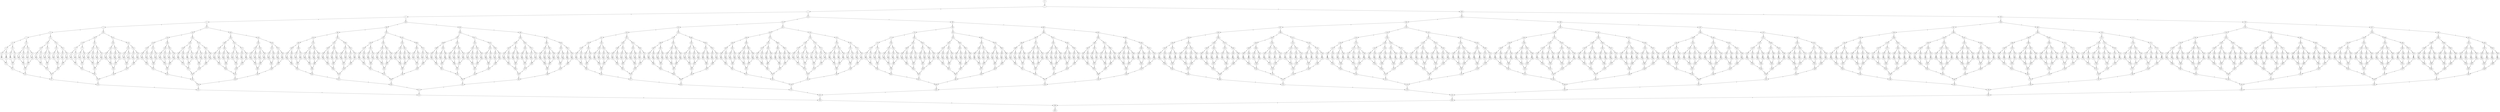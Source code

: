 digraph G {
0;1;2;3;4;5;6;7;8;9;10;11;12;13;14;15;16;17;18;19;20;21;22;23;24;25;26;27;28;29;30;31;32;33;34;35;36;37;38;39;40;41;42;43;44;45;46;47;48;49;50;51;52;53;54;55;56;57;58;59;60;61;62;63;64;65;66;67;68;69;70;71;72;73;74;75;76;77;78;79;80;81;82;83;84;85;86;87;88;89;90;91;92;93;94;95;96;97;98;99;100;101;102;103;104;105;106;107;108;109;110;111;112;113;114;115;116;117;118;119;120;121;122;123;124;125;126;127;128;129;130;131;132;133;134;135;136;137;138;139;140;141;142;143;144;145;146;147;148;149;150;151;152;153;154;155;156;157;158;159;160;161;162;163;164;165;166;167;168;169;170;171;172;173;174;175;176;177;178;179;180;181;182;183;184;185;186;187;188;189;190;191;192;193;194;195;196;197;198;199;200;201;202;203;204;205;206;207;208;209;210;211;212;213;214;215;216;217;218;219;220;221;222;223;224;225;226;227;228;229;230;231;232;233;234;235;236;237;238;239;240;241;242;243;244;245;246;247;248;249;250;251;252;253;254;255;256;257;258;259;260;261;262;263;264;265;266;267;268;269;270;271;272;273;274;275;276;277;278;279;280;281;282;283;284;285;286;287;288;289;290;291;292;293;294;295;296;297;298;299;300;301;302;303;304;305;306;307;308;309;310;311;312;313;314;315;316;317;318;319;320;321;322;323;324;325;326;327;328;329;330;331;332;333;334;335;336;337;338;339;340;341;342;343;344;345;346;347;348;349;350;351;352;353;354;355;356;357;358;359;360;361;362;363;364;365;366;367;368;369;370;371;372;373;374;375;376;377;378;379;380;381;382;383;384;385;386;387;388;389;390;391;392;393;394;395;396;397;398;399;400;401;402;403;404;405;406;407;408;409;410;411;412;413;414;415;416;417;418;419;420;421;422;423;424;425;426;427;428;429;430;431;432;433;434;435;436;437;438;439;440;441;442;443;444;445;446;447;448;449;450;451;452;453;454;455;456;457;458;459;460;461;462;463;464;465;466;467;468;469;470;471;472;473;474;475;476;477;478;479;480;481;482;483;484;485;486;487;488;489;490;491;492;493;494;495;496;497;498;499;500;501;502;503;504;505;506;507;508;509;510;511;512;513;514;515;516;517;518;519;520;521;522;523;524;525;526;527;528;529;530;531;532;533;534;535;536;537;538;539;540;541;542;543;544;545;546;547;548;549;550;551;552;553;554;555;556;557;558;559;560;561;562;563;564;565;566;567;568;569;570;571;572;573;574;575;576;577;578;579;580;581;582;583;584;585;586;587;588;589;590;591;592;593;594;595;596;597;598;599;600;601;602;603;604;605;606;607;608;609;610;611;612;613;614;615;616;617;618;619;620;621;622;623;624;625;626;627;628;629;630;631;632;633;634;635;636;637;638;639;640;641;642;643;644;645;646;647;648;649;650;651;652;653;654;655;656;657;658;659;660;661;662;663;664;665;666;667;668;669;670;671;672;673;674;675;676;677;678;679;680;681;682;683;684;685;686;687;688;689;690;691;692;693;694;695;696;697;698;699;700;701;702;703;704;705;706;707;708;709;710;711;712;713;714;715;716;717;718;719;720;721;722;723;724;725;726;727;728;729;730;731;732;733;734;735;736;737;738;739;740;741;742;743;744;745;746;747;748;749;750;751;752;753;754;755;756;757;758;759;760;761;762;763;764;765;766;767;768;769;770;771;772;773;774;775;776;777;778;779;780;781;782;783;784;785;786;787;788;789;790;791;792;793;794;795;796;797;798;799;800;801;802;803;804;805;806;807;808;809;810;811;812;813;814;815;816;817;818;819;820;821;822;823;824;825;826;827;828;829;830;831;832;833;834;835;836;837;838;839;840;841;842;843;844;845;846;847;848;849;850;851;852;853;854;855;856;857;858;859;860;861;862;863;864;865;866;867;868;869;870;871;872;873;874;875;876;877;878;879;880;881;882;883;884;885;886;887;888;889;890;891;892;893;894;895;896;897;898;899;900;901;902;903;904;905;906;907;908;909;910;911;912;913;914;915;916;917;918;919;920;921;922;923;924;925;926;927;928;929;930;931;932;933;934;935;936;937;938;939;940;941;942;943;944;945;946;947;948;949;950;951;952;953;954;955;956;957;958;959;960;961;962;963;964;965;966;967;968;969;970;971;972;973;974;975;976;977;978;979;980;981;982;983;984;985;986;987;988;989;990;991;992;993;994;995;996;997;998;999;1000;1001;1002;1003;1004;1005;1006;1007;1008;1009;1010;1011;1012;1013;1014;1015;1016;1017;1018;1019;1020;1021;1022;1023;1024;1025;1026;1027;1028;1029;1030;1031;1032;1033;1034;1035;1036;1037;1038;1039;1040;1041;1042;1043;1044;1045;1046;1047;1048;1049;1050;1051;1052;1053;1054;1055;1056;1057;1058;1059;1060;1061;1062;1063;1064;1065;1066;1067;1068;1069;1070;1071;1072;1073;1074;1075;1076;1077;1078;1079;1080;1081;1082;1083;1084;1085;1086;1087;1088;1089;1090;1091;1092;1093;1094;1095;1096;1097;1098;1099;1100;1101;1102;1103;1104;1105;1106;1107;1108;1109;1110;1111;1112;1113;1114;1115;1116;1117;1118;1119;1120;1121;1122;1123;1124;1125;1126;1127;1128;1129;1130;1131;1132;1133;1134;1135;1136;1137;1138;1139;1140;1141;1142;1143;1144;1145;1146;1147;1148;1149;1150;1151;1152;1153;1154;1155;1156;1157;1158;1159;1160;1161;1162;1163;1164;1165;1166;1167;1168;1169;1170;1171;1172;1173;1174;1175;1176;1177;1178;1179;1180;1181;1182;1183;1184;1185;1186;1187;1188;1189;1190;1191;1192;1193;1194;1195;1196;1197;1198;1199;1200;1201;1202;1203;1204;1205;1206;1207;1208;1209;1210;1211;1212;1213;1214;1215;1216;1217;1218;1219;1220;1221;1222;1223;1224;1225;1226;1227;1228;1229;1230;1231;1232;1233;1234;1235;1236;1237;1238;1239;1240;1241;1242;1243;1244;1245;1246;1247;1248;1249;1250;1251;1252;1253;1254;1255;1256;1257;1258;1259;1260;1261;1262;1263;1264;1265;1266;1267;1268;1269;1270;1271;1272;1273;1274;1275;1276;1277;1278;1279;1280;1281;1282;1283;1284;1285;1286;1287;1288;1289;1290;1291;1292;1293;1294;1295;1296;1297;1298;1299;1300;1301;1302;1303;1304;1305;1306;1307;1308;1309;1310;1311;1312;1313;1314;1315;1316;1317;1318;1319;1320;1321;1322;1323;1324;1325;1326;1327;1328;1329;1330;1331;1332;1333;1334;1335;1336;1337;1338;1339;1340;1341;1342;1343;1344;1345;1346;1347;1348;1349;1350;1351;1352;1353;1354;1355;1356;1357;1358;1359;1360;1361;1362;1363;1364;1365;1366;1367;1368;1369;1370;1371;1372;1373;1374;1375;1376;1377;1378;1379;1380;1381;1382;1383;1384;1385;1386;1387;1388;1389;1390;1391;1392;1393;1394;1395;1396;1397;1398;1399;1400;1401;1402;1403;1404;1405;1406;1407;1408;1409;1410;1411;1412;1413;1414;1415;1416;1417;1418;1419;1420;1421;1422;1423;1424;1425;1426;1427;1428;1429;1430;1431;1432;1433;1434;1435;1436;1437;1438;1439;1440;1441;1442;1443;1444;1445;1446;1447;1448;1449;1450;1451;1452;1453;1454;1455;1456;1457;1458;1459;1460;1461;1462;1463;1464;1465;1466;1467;1468;1469;1470;1471;1472;1473;1474;1475;1476;1477;1478;1479;1480;1481;1482;1483;1484;1485;1486;1487;1488;1489;1490;1491;1492;1493;1494;1495;1496;1497;1498;1499;1500;1501;1502;1503;1504;1505;1506;1507;1508;1509;1510;1511;1512;1513;1514;1515;1516;1517;1518;1519;1520;1521;1522;1523;1524;1525;1526;1527;1528;1529;1530;1531;1532;1533;1534;1535;1536;1537;1538;1539;1540;1541;1542;1543;1544;1545;1546;1547;1548;1549;1550;1551;1552;1553;1554;1555;1556;1557;1558;1559;1560;1561;1562;1563;1564;1565;1566;1567;1568;1569;1570;1571;1572;1573;1574;1575;1576;1577;1578;1579;1580;1581;1582;1583;1584;1585;1586;1587;1588;1589;1590;1591;1592;1593;1594;1595;1596;1597;1598;1599;1600;1601;1602;1603;1604;1605;1606;1607;1608;1609;1610;1611;1612;1613;1614;1615;1616;1617;1618;1619;1620;1621;1622;1623;1624;1625;1626;1627;1628;1629;1630;1631;1632;1633;1634;1635;1636;1637;1638;1639;1640;1641;1642;1643;1644;1645;1646;1647;1648;1649;1650;1651;1652;1653;1654;1655;1656;1657;1658;1659;1660;1661;1662;1663;1664;1665;1666;1667;1668;1669;1670;1671;1672;1673;1674;1675;1676;1677;1678;1679;1680;1681;1682;1683;1684;1685;1686;1687;1688;1689;1690;1691;1692;1693;1694;1695;1696;1697;1698;1699;1700;1701;1702;1703;1704;1705;1706;1707;1708;1709;1710;1711;1712;1713;1714;1715;1716;1717;1718;1719;1720;1721;1722;1723;1724;1725;1726;1727;1728;1729;1730;1731;1732;1733;1734;1735;1736;1737;1738;1739;1740;1741;1742;1743;1744;1745;1746;1747;1748;1749;1750;1751;1752;1753;1754;1755;1756;1757;1758;1759;1760;1761;1762;1763;1764;1765;1766;1767;1768;1769;1770;1771;1772;1773;1774;1775;1776;1777;1778;1779;1780;1781;1782;1783;1784;1785;1786;1787;1788;1789;1790;1791;1792;1793;1794;1795;1796;1797;1798;1799;1800;1801;1802;1803;1804;1805;1806;1807;1808;1809;1810;1811;1812;1813;1814;1815;1816;1817;1818;1819;1820;1821;1822;1823;1824;1825;1826;1827;1828;1829;1830;1831;1832;1833;1834;1835;1836;1837;1838;1839;1840;1841;1842;1843;1844;1845;1846;1847;1848;1849;1850;1851;1852;1853;1854;1855;1856;1857;1858;1859;1860;1861;1862;1863;1864;1865;1866;1867;1868;1869;1870;1871;1872;1873;1874;1875;1876;1877;1878;1879;1880;1881;1882;1883;1884;1885;1886;1887;1888;1889;1890;1891;1892;1893;1894;1895;1896;1897;1898;1899;1900;1901;1902;1903;1904;1905;1906;1907;1908;1909;1910;1911;1912;1913;1914;1915;1916;1917;1918;1919;1920;1921;1922;1923;1924;1925;1926;1927;1928;1929;1930;1931;1932;1933;1934;1935;1936;1937;1938;1939;1940;1941;1942;1943;1944;1945;1946;1947;1948;1949;1950;1951;1952;1953;1954;1955;1956;1957;1958;1959;1960;1961;1962;1963;1964;1965;1966;1967;1968;1969;1970;1971;1972;1973;1974;1975;1976;1977;1978;1979;1980;1981;1982;1983;1984;1985;1986;1987;1988;1989;1990;1991;1992;1993;1994;1995;1996;1997;1998;1999;2000;2001;2002;2003;2004;2005;2006;2007;2008;2009;2010;2011;2012;2013;2014;2015;2016;2017;2018;2019;2020;2021;2022;2023;2024;2025;2026;2027;2028;2029;2030;2031;2032;2033;2034;2035;2036;2037;2038;2039;2040;2041;2042;2043;2044;2045;2046;2047;
0 -> 1 [label="a"];
1 -> 2 [label="x"];
1 -> 1024 [label="y"];
1023 -> 2046 [label="x"];
2045 -> 2046 [label="y"];
2 -> 3 [label="x"];
2 -> 513 [label="y"];
512 -> 1023 [label="x"];
1022 -> 1023 [label="y"];
3 -> 4 [label="x"];
3 -> 258 [label="y"];
257 -> 512 [label="x"];
511 -> 512 [label="y"];
4 -> 5 [label="x"];
4 -> 131 [label="y"];
130 -> 257 [label="x"];
256 -> 257 [label="y"];
5 -> 6 [label="x"];
5 -> 68 [label="y"];
67 -> 130 [label="x"];
129 -> 130 [label="y"];
6 -> 7 [label="x"];
6 -> 37 [label="y"];
36 -> 67 [label="x"];
66 -> 67 [label="y"];
7 -> 8 [label="x"];
7 -> 22 [label="y"];
21 -> 36 [label="x"];
35 -> 36 [label="y"];
8 -> 9 [label="x"];
8 -> 15 [label="y"];
14 -> 21 [label="x"];
20 -> 21 [label="y"];
9 -> 10 [label="x"];
9 -> 12 [label="y"];
11 -> 14 [label="x"];
13 -> 14 [label="y"];
10 -> 11 [label="x"];
10 -> 11 [label="y"];
12 -> 13 [label="x"];
12 -> 13 [label="y"];
15 -> 16 [label="x"];
15 -> 18 [label="y"];
17 -> 20 [label="x"];
19 -> 20 [label="y"];
16 -> 17 [label="x"];
16 -> 17 [label="y"];
18 -> 19 [label="x"];
18 -> 19 [label="y"];
22 -> 23 [label="x"];
22 -> 29 [label="y"];
28 -> 35 [label="x"];
34 -> 35 [label="y"];
23 -> 24 [label="x"];
23 -> 26 [label="y"];
25 -> 28 [label="x"];
27 -> 28 [label="y"];
24 -> 25 [label="x"];
24 -> 25 [label="y"];
26 -> 27 [label="x"];
26 -> 27 [label="y"];
29 -> 30 [label="x"];
29 -> 32 [label="y"];
31 -> 34 [label="x"];
33 -> 34 [label="y"];
30 -> 31 [label="x"];
30 -> 31 [label="y"];
32 -> 33 [label="x"];
32 -> 33 [label="y"];
37 -> 38 [label="x"];
37 -> 52 [label="y"];
51 -> 66 [label="x"];
65 -> 66 [label="y"];
38 -> 39 [label="x"];
38 -> 45 [label="y"];
44 -> 51 [label="x"];
50 -> 51 [label="y"];
39 -> 40 [label="x"];
39 -> 42 [label="y"];
41 -> 44 [label="x"];
43 -> 44 [label="y"];
40 -> 41 [label="x"];
40 -> 41 [label="y"];
42 -> 43 [label="x"];
42 -> 43 [label="y"];
45 -> 46 [label="x"];
45 -> 48 [label="y"];
47 -> 50 [label="x"];
49 -> 50 [label="y"];
46 -> 47 [label="x"];
46 -> 47 [label="y"];
48 -> 49 [label="x"];
48 -> 49 [label="y"];
52 -> 53 [label="x"];
52 -> 59 [label="y"];
58 -> 65 [label="x"];
64 -> 65 [label="y"];
53 -> 54 [label="x"];
53 -> 56 [label="y"];
55 -> 58 [label="x"];
57 -> 58 [label="y"];
54 -> 55 [label="x"];
54 -> 55 [label="y"];
56 -> 57 [label="x"];
56 -> 57 [label="y"];
59 -> 60 [label="x"];
59 -> 62 [label="y"];
61 -> 64 [label="x"];
63 -> 64 [label="y"];
60 -> 61 [label="x"];
60 -> 61 [label="y"];
62 -> 63 [label="x"];
62 -> 63 [label="y"];
68 -> 69 [label="x"];
68 -> 99 [label="y"];
98 -> 129 [label="x"];
128 -> 129 [label="y"];
69 -> 70 [label="x"];
69 -> 84 [label="y"];
83 -> 98 [label="x"];
97 -> 98 [label="y"];
70 -> 71 [label="x"];
70 -> 77 [label="y"];
76 -> 83 [label="x"];
82 -> 83 [label="y"];
71 -> 72 [label="x"];
71 -> 74 [label="y"];
73 -> 76 [label="x"];
75 -> 76 [label="y"];
72 -> 73 [label="x"];
72 -> 73 [label="y"];
74 -> 75 [label="x"];
74 -> 75 [label="y"];
77 -> 78 [label="x"];
77 -> 80 [label="y"];
79 -> 82 [label="x"];
81 -> 82 [label="y"];
78 -> 79 [label="x"];
78 -> 79 [label="y"];
80 -> 81 [label="x"];
80 -> 81 [label="y"];
84 -> 85 [label="x"];
84 -> 91 [label="y"];
90 -> 97 [label="x"];
96 -> 97 [label="y"];
85 -> 86 [label="x"];
85 -> 88 [label="y"];
87 -> 90 [label="x"];
89 -> 90 [label="y"];
86 -> 87 [label="x"];
86 -> 87 [label="y"];
88 -> 89 [label="x"];
88 -> 89 [label="y"];
91 -> 92 [label="x"];
91 -> 94 [label="y"];
93 -> 96 [label="x"];
95 -> 96 [label="y"];
92 -> 93 [label="x"];
92 -> 93 [label="y"];
94 -> 95 [label="x"];
94 -> 95 [label="y"];
99 -> 100 [label="x"];
99 -> 114 [label="y"];
113 -> 128 [label="x"];
127 -> 128 [label="y"];
100 -> 101 [label="x"];
100 -> 107 [label="y"];
106 -> 113 [label="x"];
112 -> 113 [label="y"];
101 -> 102 [label="x"];
101 -> 104 [label="y"];
103 -> 106 [label="x"];
105 -> 106 [label="y"];
102 -> 103 [label="x"];
102 -> 103 [label="y"];
104 -> 105 [label="x"];
104 -> 105 [label="y"];
107 -> 108 [label="x"];
107 -> 110 [label="y"];
109 -> 112 [label="x"];
111 -> 112 [label="y"];
108 -> 109 [label="x"];
108 -> 109 [label="y"];
110 -> 111 [label="x"];
110 -> 111 [label="y"];
114 -> 115 [label="x"];
114 -> 121 [label="y"];
120 -> 127 [label="x"];
126 -> 127 [label="y"];
115 -> 116 [label="x"];
115 -> 118 [label="y"];
117 -> 120 [label="x"];
119 -> 120 [label="y"];
116 -> 117 [label="x"];
116 -> 117 [label="y"];
118 -> 119 [label="x"];
118 -> 119 [label="y"];
121 -> 122 [label="x"];
121 -> 124 [label="y"];
123 -> 126 [label="x"];
125 -> 126 [label="y"];
122 -> 123 [label="x"];
122 -> 123 [label="y"];
124 -> 125 [label="x"];
124 -> 125 [label="y"];
131 -> 132 [label="x"];
131 -> 194 [label="y"];
193 -> 256 [label="x"];
255 -> 256 [label="y"];
132 -> 133 [label="x"];
132 -> 163 [label="y"];
162 -> 193 [label="x"];
192 -> 193 [label="y"];
133 -> 134 [label="x"];
133 -> 148 [label="y"];
147 -> 162 [label="x"];
161 -> 162 [label="y"];
134 -> 135 [label="x"];
134 -> 141 [label="y"];
140 -> 147 [label="x"];
146 -> 147 [label="y"];
135 -> 136 [label="x"];
135 -> 138 [label="y"];
137 -> 140 [label="x"];
139 -> 140 [label="y"];
136 -> 137 [label="x"];
136 -> 137 [label="y"];
138 -> 139 [label="x"];
138 -> 139 [label="y"];
141 -> 142 [label="x"];
141 -> 144 [label="y"];
143 -> 146 [label="x"];
145 -> 146 [label="y"];
142 -> 143 [label="x"];
142 -> 143 [label="y"];
144 -> 145 [label="x"];
144 -> 145 [label="y"];
148 -> 149 [label="x"];
148 -> 155 [label="y"];
154 -> 161 [label="x"];
160 -> 161 [label="y"];
149 -> 150 [label="x"];
149 -> 152 [label="y"];
151 -> 154 [label="x"];
153 -> 154 [label="y"];
150 -> 151 [label="x"];
150 -> 151 [label="y"];
152 -> 153 [label="x"];
152 -> 153 [label="y"];
155 -> 156 [label="x"];
155 -> 158 [label="y"];
157 -> 160 [label="x"];
159 -> 160 [label="y"];
156 -> 157 [label="x"];
156 -> 157 [label="y"];
158 -> 159 [label="x"];
158 -> 159 [label="y"];
163 -> 164 [label="x"];
163 -> 178 [label="y"];
177 -> 192 [label="x"];
191 -> 192 [label="y"];
164 -> 165 [label="x"];
164 -> 171 [label="y"];
170 -> 177 [label="x"];
176 -> 177 [label="y"];
165 -> 166 [label="x"];
165 -> 168 [label="y"];
167 -> 170 [label="x"];
169 -> 170 [label="y"];
166 -> 167 [label="x"];
166 -> 167 [label="y"];
168 -> 169 [label="x"];
168 -> 169 [label="y"];
171 -> 172 [label="x"];
171 -> 174 [label="y"];
173 -> 176 [label="x"];
175 -> 176 [label="y"];
172 -> 173 [label="x"];
172 -> 173 [label="y"];
174 -> 175 [label="x"];
174 -> 175 [label="y"];
178 -> 179 [label="x"];
178 -> 185 [label="y"];
184 -> 191 [label="x"];
190 -> 191 [label="y"];
179 -> 180 [label="x"];
179 -> 182 [label="y"];
181 -> 184 [label="x"];
183 -> 184 [label="y"];
180 -> 181 [label="x"];
180 -> 181 [label="y"];
182 -> 183 [label="x"];
182 -> 183 [label="y"];
185 -> 186 [label="x"];
185 -> 188 [label="y"];
187 -> 190 [label="x"];
189 -> 190 [label="y"];
186 -> 187 [label="x"];
186 -> 187 [label="y"];
188 -> 189 [label="x"];
188 -> 189 [label="y"];
194 -> 195 [label="x"];
194 -> 225 [label="y"];
224 -> 255 [label="x"];
254 -> 255 [label="y"];
195 -> 196 [label="x"];
195 -> 210 [label="y"];
209 -> 224 [label="x"];
223 -> 224 [label="y"];
196 -> 197 [label="x"];
196 -> 203 [label="y"];
202 -> 209 [label="x"];
208 -> 209 [label="y"];
197 -> 198 [label="x"];
197 -> 200 [label="y"];
199 -> 202 [label="x"];
201 -> 202 [label="y"];
198 -> 199 [label="x"];
198 -> 199 [label="y"];
200 -> 201 [label="x"];
200 -> 201 [label="y"];
203 -> 204 [label="x"];
203 -> 206 [label="y"];
205 -> 208 [label="x"];
207 -> 208 [label="y"];
204 -> 205 [label="x"];
204 -> 205 [label="y"];
206 -> 207 [label="x"];
206 -> 207 [label="y"];
210 -> 211 [label="x"];
210 -> 217 [label="y"];
216 -> 223 [label="x"];
222 -> 223 [label="y"];
211 -> 212 [label="x"];
211 -> 214 [label="y"];
213 -> 216 [label="x"];
215 -> 216 [label="y"];
212 -> 213 [label="x"];
212 -> 213 [label="y"];
214 -> 215 [label="x"];
214 -> 215 [label="y"];
217 -> 218 [label="x"];
217 -> 220 [label="y"];
219 -> 222 [label="x"];
221 -> 222 [label="y"];
218 -> 219 [label="x"];
218 -> 219 [label="y"];
220 -> 221 [label="x"];
220 -> 221 [label="y"];
225 -> 226 [label="x"];
225 -> 240 [label="y"];
239 -> 254 [label="x"];
253 -> 254 [label="y"];
226 -> 227 [label="x"];
226 -> 233 [label="y"];
232 -> 239 [label="x"];
238 -> 239 [label="y"];
227 -> 228 [label="x"];
227 -> 230 [label="y"];
229 -> 232 [label="x"];
231 -> 232 [label="y"];
228 -> 229 [label="x"];
228 -> 229 [label="y"];
230 -> 231 [label="x"];
230 -> 231 [label="y"];
233 -> 234 [label="x"];
233 -> 236 [label="y"];
235 -> 238 [label="x"];
237 -> 238 [label="y"];
234 -> 235 [label="x"];
234 -> 235 [label="y"];
236 -> 237 [label="x"];
236 -> 237 [label="y"];
240 -> 241 [label="x"];
240 -> 247 [label="y"];
246 -> 253 [label="x"];
252 -> 253 [label="y"];
241 -> 242 [label="x"];
241 -> 244 [label="y"];
243 -> 246 [label="x"];
245 -> 246 [label="y"];
242 -> 243 [label="x"];
242 -> 243 [label="y"];
244 -> 245 [label="x"];
244 -> 245 [label="y"];
247 -> 248 [label="x"];
247 -> 250 [label="y"];
249 -> 252 [label="x"];
251 -> 252 [label="y"];
248 -> 249 [label="x"];
248 -> 249 [label="y"];
250 -> 251 [label="x"];
250 -> 251 [label="y"];
258 -> 259 [label="x"];
258 -> 385 [label="y"];
384 -> 511 [label="x"];
510 -> 511 [label="y"];
259 -> 260 [label="x"];
259 -> 322 [label="y"];
321 -> 384 [label="x"];
383 -> 384 [label="y"];
260 -> 261 [label="x"];
260 -> 291 [label="y"];
290 -> 321 [label="x"];
320 -> 321 [label="y"];
261 -> 262 [label="x"];
261 -> 276 [label="y"];
275 -> 290 [label="x"];
289 -> 290 [label="y"];
262 -> 263 [label="x"];
262 -> 269 [label="y"];
268 -> 275 [label="x"];
274 -> 275 [label="y"];
263 -> 264 [label="x"];
263 -> 266 [label="y"];
265 -> 268 [label="x"];
267 -> 268 [label="y"];
264 -> 265 [label="x"];
264 -> 265 [label="y"];
266 -> 267 [label="x"];
266 -> 267 [label="y"];
269 -> 270 [label="x"];
269 -> 272 [label="y"];
271 -> 274 [label="x"];
273 -> 274 [label="y"];
270 -> 271 [label="x"];
270 -> 271 [label="y"];
272 -> 273 [label="x"];
272 -> 273 [label="y"];
276 -> 277 [label="x"];
276 -> 283 [label="y"];
282 -> 289 [label="x"];
288 -> 289 [label="y"];
277 -> 278 [label="x"];
277 -> 280 [label="y"];
279 -> 282 [label="x"];
281 -> 282 [label="y"];
278 -> 279 [label="x"];
278 -> 279 [label="y"];
280 -> 281 [label="x"];
280 -> 281 [label="y"];
283 -> 284 [label="x"];
283 -> 286 [label="y"];
285 -> 288 [label="x"];
287 -> 288 [label="y"];
284 -> 285 [label="x"];
284 -> 285 [label="y"];
286 -> 287 [label="x"];
286 -> 287 [label="y"];
291 -> 292 [label="x"];
291 -> 306 [label="y"];
305 -> 320 [label="x"];
319 -> 320 [label="y"];
292 -> 293 [label="x"];
292 -> 299 [label="y"];
298 -> 305 [label="x"];
304 -> 305 [label="y"];
293 -> 294 [label="x"];
293 -> 296 [label="y"];
295 -> 298 [label="x"];
297 -> 298 [label="y"];
294 -> 295 [label="x"];
294 -> 295 [label="y"];
296 -> 297 [label="x"];
296 -> 297 [label="y"];
299 -> 300 [label="x"];
299 -> 302 [label="y"];
301 -> 304 [label="x"];
303 -> 304 [label="y"];
300 -> 301 [label="x"];
300 -> 301 [label="y"];
302 -> 303 [label="x"];
302 -> 303 [label="y"];
306 -> 307 [label="x"];
306 -> 313 [label="y"];
312 -> 319 [label="x"];
318 -> 319 [label="y"];
307 -> 308 [label="x"];
307 -> 310 [label="y"];
309 -> 312 [label="x"];
311 -> 312 [label="y"];
308 -> 309 [label="x"];
308 -> 309 [label="y"];
310 -> 311 [label="x"];
310 -> 311 [label="y"];
313 -> 314 [label="x"];
313 -> 316 [label="y"];
315 -> 318 [label="x"];
317 -> 318 [label="y"];
314 -> 315 [label="x"];
314 -> 315 [label="y"];
316 -> 317 [label="x"];
316 -> 317 [label="y"];
322 -> 323 [label="x"];
322 -> 353 [label="y"];
352 -> 383 [label="x"];
382 -> 383 [label="y"];
323 -> 324 [label="x"];
323 -> 338 [label="y"];
337 -> 352 [label="x"];
351 -> 352 [label="y"];
324 -> 325 [label="x"];
324 -> 331 [label="y"];
330 -> 337 [label="x"];
336 -> 337 [label="y"];
325 -> 326 [label="x"];
325 -> 328 [label="y"];
327 -> 330 [label="x"];
329 -> 330 [label="y"];
326 -> 327 [label="x"];
326 -> 327 [label="y"];
328 -> 329 [label="x"];
328 -> 329 [label="y"];
331 -> 332 [label="x"];
331 -> 334 [label="y"];
333 -> 336 [label="x"];
335 -> 336 [label="y"];
332 -> 333 [label="x"];
332 -> 333 [label="y"];
334 -> 335 [label="x"];
334 -> 335 [label="y"];
338 -> 339 [label="x"];
338 -> 345 [label="y"];
344 -> 351 [label="x"];
350 -> 351 [label="y"];
339 -> 340 [label="x"];
339 -> 342 [label="y"];
341 -> 344 [label="x"];
343 -> 344 [label="y"];
340 -> 341 [label="x"];
340 -> 341 [label="y"];
342 -> 343 [label="x"];
342 -> 343 [label="y"];
345 -> 346 [label="x"];
345 -> 348 [label="y"];
347 -> 350 [label="x"];
349 -> 350 [label="y"];
346 -> 347 [label="x"];
346 -> 347 [label="y"];
348 -> 349 [label="x"];
348 -> 349 [label="y"];
353 -> 354 [label="x"];
353 -> 368 [label="y"];
367 -> 382 [label="x"];
381 -> 382 [label="y"];
354 -> 355 [label="x"];
354 -> 361 [label="y"];
360 -> 367 [label="x"];
366 -> 367 [label="y"];
355 -> 356 [label="x"];
355 -> 358 [label="y"];
357 -> 360 [label="x"];
359 -> 360 [label="y"];
356 -> 357 [label="x"];
356 -> 357 [label="y"];
358 -> 359 [label="x"];
358 -> 359 [label="y"];
361 -> 362 [label="x"];
361 -> 364 [label="y"];
363 -> 366 [label="x"];
365 -> 366 [label="y"];
362 -> 363 [label="x"];
362 -> 363 [label="y"];
364 -> 365 [label="x"];
364 -> 365 [label="y"];
368 -> 369 [label="x"];
368 -> 375 [label="y"];
374 -> 381 [label="x"];
380 -> 381 [label="y"];
369 -> 370 [label="x"];
369 -> 372 [label="y"];
371 -> 374 [label="x"];
373 -> 374 [label="y"];
370 -> 371 [label="x"];
370 -> 371 [label="y"];
372 -> 373 [label="x"];
372 -> 373 [label="y"];
375 -> 376 [label="x"];
375 -> 378 [label="y"];
377 -> 380 [label="x"];
379 -> 380 [label="y"];
376 -> 377 [label="x"];
376 -> 377 [label="y"];
378 -> 379 [label="x"];
378 -> 379 [label="y"];
385 -> 386 [label="x"];
385 -> 448 [label="y"];
447 -> 510 [label="x"];
509 -> 510 [label="y"];
386 -> 387 [label="x"];
386 -> 417 [label="y"];
416 -> 447 [label="x"];
446 -> 447 [label="y"];
387 -> 388 [label="x"];
387 -> 402 [label="y"];
401 -> 416 [label="x"];
415 -> 416 [label="y"];
388 -> 389 [label="x"];
388 -> 395 [label="y"];
394 -> 401 [label="x"];
400 -> 401 [label="y"];
389 -> 390 [label="x"];
389 -> 392 [label="y"];
391 -> 394 [label="x"];
393 -> 394 [label="y"];
390 -> 391 [label="x"];
390 -> 391 [label="y"];
392 -> 393 [label="x"];
392 -> 393 [label="y"];
395 -> 396 [label="x"];
395 -> 398 [label="y"];
397 -> 400 [label="x"];
399 -> 400 [label="y"];
396 -> 397 [label="x"];
396 -> 397 [label="y"];
398 -> 399 [label="x"];
398 -> 399 [label="y"];
402 -> 403 [label="x"];
402 -> 409 [label="y"];
408 -> 415 [label="x"];
414 -> 415 [label="y"];
403 -> 404 [label="x"];
403 -> 406 [label="y"];
405 -> 408 [label="x"];
407 -> 408 [label="y"];
404 -> 405 [label="x"];
404 -> 405 [label="y"];
406 -> 407 [label="x"];
406 -> 407 [label="y"];
409 -> 410 [label="x"];
409 -> 412 [label="y"];
411 -> 414 [label="x"];
413 -> 414 [label="y"];
410 -> 411 [label="x"];
410 -> 411 [label="y"];
412 -> 413 [label="x"];
412 -> 413 [label="y"];
417 -> 418 [label="x"];
417 -> 432 [label="y"];
431 -> 446 [label="x"];
445 -> 446 [label="y"];
418 -> 419 [label="x"];
418 -> 425 [label="y"];
424 -> 431 [label="x"];
430 -> 431 [label="y"];
419 -> 420 [label="x"];
419 -> 422 [label="y"];
421 -> 424 [label="x"];
423 -> 424 [label="y"];
420 -> 421 [label="x"];
420 -> 421 [label="y"];
422 -> 423 [label="x"];
422 -> 423 [label="y"];
425 -> 426 [label="x"];
425 -> 428 [label="y"];
427 -> 430 [label="x"];
429 -> 430 [label="y"];
426 -> 427 [label="x"];
426 -> 427 [label="y"];
428 -> 429 [label="x"];
428 -> 429 [label="y"];
432 -> 433 [label="x"];
432 -> 439 [label="y"];
438 -> 445 [label="x"];
444 -> 445 [label="y"];
433 -> 434 [label="x"];
433 -> 436 [label="y"];
435 -> 438 [label="x"];
437 -> 438 [label="y"];
434 -> 435 [label="x"];
434 -> 435 [label="y"];
436 -> 437 [label="x"];
436 -> 437 [label="y"];
439 -> 440 [label="x"];
439 -> 442 [label="y"];
441 -> 444 [label="x"];
443 -> 444 [label="y"];
440 -> 441 [label="x"];
440 -> 441 [label="y"];
442 -> 443 [label="x"];
442 -> 443 [label="y"];
448 -> 449 [label="x"];
448 -> 479 [label="y"];
478 -> 509 [label="x"];
508 -> 509 [label="y"];
449 -> 450 [label="x"];
449 -> 464 [label="y"];
463 -> 478 [label="x"];
477 -> 478 [label="y"];
450 -> 451 [label="x"];
450 -> 457 [label="y"];
456 -> 463 [label="x"];
462 -> 463 [label="y"];
451 -> 452 [label="x"];
451 -> 454 [label="y"];
453 -> 456 [label="x"];
455 -> 456 [label="y"];
452 -> 453 [label="x"];
452 -> 453 [label="y"];
454 -> 455 [label="x"];
454 -> 455 [label="y"];
457 -> 458 [label="x"];
457 -> 460 [label="y"];
459 -> 462 [label="x"];
461 -> 462 [label="y"];
458 -> 459 [label="x"];
458 -> 459 [label="y"];
460 -> 461 [label="x"];
460 -> 461 [label="y"];
464 -> 465 [label="x"];
464 -> 471 [label="y"];
470 -> 477 [label="x"];
476 -> 477 [label="y"];
465 -> 466 [label="x"];
465 -> 468 [label="y"];
467 -> 470 [label="x"];
469 -> 470 [label="y"];
466 -> 467 [label="x"];
466 -> 467 [label="y"];
468 -> 469 [label="x"];
468 -> 469 [label="y"];
471 -> 472 [label="x"];
471 -> 474 [label="y"];
473 -> 476 [label="x"];
475 -> 476 [label="y"];
472 -> 473 [label="x"];
472 -> 473 [label="y"];
474 -> 475 [label="x"];
474 -> 475 [label="y"];
479 -> 480 [label="x"];
479 -> 494 [label="y"];
493 -> 508 [label="x"];
507 -> 508 [label="y"];
480 -> 481 [label="x"];
480 -> 487 [label="y"];
486 -> 493 [label="x"];
492 -> 493 [label="y"];
481 -> 482 [label="x"];
481 -> 484 [label="y"];
483 -> 486 [label="x"];
485 -> 486 [label="y"];
482 -> 483 [label="x"];
482 -> 483 [label="y"];
484 -> 485 [label="x"];
484 -> 485 [label="y"];
487 -> 488 [label="x"];
487 -> 490 [label="y"];
489 -> 492 [label="x"];
491 -> 492 [label="y"];
488 -> 489 [label="x"];
488 -> 489 [label="y"];
490 -> 491 [label="x"];
490 -> 491 [label="y"];
494 -> 495 [label="x"];
494 -> 501 [label="y"];
500 -> 507 [label="x"];
506 -> 507 [label="y"];
495 -> 496 [label="x"];
495 -> 498 [label="y"];
497 -> 500 [label="x"];
499 -> 500 [label="y"];
496 -> 497 [label="x"];
496 -> 497 [label="y"];
498 -> 499 [label="x"];
498 -> 499 [label="y"];
501 -> 502 [label="x"];
501 -> 504 [label="y"];
503 -> 506 [label="x"];
505 -> 506 [label="y"];
502 -> 503 [label="x"];
502 -> 503 [label="y"];
504 -> 505 [label="x"];
504 -> 505 [label="y"];
513 -> 514 [label="x"];
513 -> 768 [label="y"];
767 -> 1022 [label="x"];
1021 -> 1022 [label="y"];
514 -> 515 [label="x"];
514 -> 641 [label="y"];
640 -> 767 [label="x"];
766 -> 767 [label="y"];
515 -> 516 [label="x"];
515 -> 578 [label="y"];
577 -> 640 [label="x"];
639 -> 640 [label="y"];
516 -> 517 [label="x"];
516 -> 547 [label="y"];
546 -> 577 [label="x"];
576 -> 577 [label="y"];
517 -> 518 [label="x"];
517 -> 532 [label="y"];
531 -> 546 [label="x"];
545 -> 546 [label="y"];
518 -> 519 [label="x"];
518 -> 525 [label="y"];
524 -> 531 [label="x"];
530 -> 531 [label="y"];
519 -> 520 [label="x"];
519 -> 522 [label="y"];
521 -> 524 [label="x"];
523 -> 524 [label="y"];
520 -> 521 [label="x"];
520 -> 521 [label="y"];
522 -> 523 [label="x"];
522 -> 523 [label="y"];
525 -> 526 [label="x"];
525 -> 528 [label="y"];
527 -> 530 [label="x"];
529 -> 530 [label="y"];
526 -> 527 [label="x"];
526 -> 527 [label="y"];
528 -> 529 [label="x"];
528 -> 529 [label="y"];
532 -> 533 [label="x"];
532 -> 539 [label="y"];
538 -> 545 [label="x"];
544 -> 545 [label="y"];
533 -> 534 [label="x"];
533 -> 536 [label="y"];
535 -> 538 [label="x"];
537 -> 538 [label="y"];
534 -> 535 [label="x"];
534 -> 535 [label="y"];
536 -> 537 [label="x"];
536 -> 537 [label="y"];
539 -> 540 [label="x"];
539 -> 542 [label="y"];
541 -> 544 [label="x"];
543 -> 544 [label="y"];
540 -> 541 [label="x"];
540 -> 541 [label="y"];
542 -> 543 [label="x"];
542 -> 543 [label="y"];
547 -> 548 [label="x"];
547 -> 562 [label="y"];
561 -> 576 [label="x"];
575 -> 576 [label="y"];
548 -> 549 [label="x"];
548 -> 555 [label="y"];
554 -> 561 [label="x"];
560 -> 561 [label="y"];
549 -> 550 [label="x"];
549 -> 552 [label="y"];
551 -> 554 [label="x"];
553 -> 554 [label="y"];
550 -> 551 [label="x"];
550 -> 551 [label="y"];
552 -> 553 [label="x"];
552 -> 553 [label="y"];
555 -> 556 [label="x"];
555 -> 558 [label="y"];
557 -> 560 [label="x"];
559 -> 560 [label="y"];
556 -> 557 [label="x"];
556 -> 557 [label="y"];
558 -> 559 [label="x"];
558 -> 559 [label="y"];
562 -> 563 [label="x"];
562 -> 569 [label="y"];
568 -> 575 [label="x"];
574 -> 575 [label="y"];
563 -> 564 [label="x"];
563 -> 566 [label="y"];
565 -> 568 [label="x"];
567 -> 568 [label="y"];
564 -> 565 [label="x"];
564 -> 565 [label="y"];
566 -> 567 [label="x"];
566 -> 567 [label="y"];
569 -> 570 [label="x"];
569 -> 572 [label="y"];
571 -> 574 [label="x"];
573 -> 574 [label="y"];
570 -> 571 [label="x"];
570 -> 571 [label="y"];
572 -> 573 [label="x"];
572 -> 573 [label="y"];
578 -> 579 [label="x"];
578 -> 609 [label="y"];
608 -> 639 [label="x"];
638 -> 639 [label="y"];
579 -> 580 [label="x"];
579 -> 594 [label="y"];
593 -> 608 [label="x"];
607 -> 608 [label="y"];
580 -> 581 [label="x"];
580 -> 587 [label="y"];
586 -> 593 [label="x"];
592 -> 593 [label="y"];
581 -> 582 [label="x"];
581 -> 584 [label="y"];
583 -> 586 [label="x"];
585 -> 586 [label="y"];
582 -> 583 [label="x"];
582 -> 583 [label="y"];
584 -> 585 [label="x"];
584 -> 585 [label="y"];
587 -> 588 [label="x"];
587 -> 590 [label="y"];
589 -> 592 [label="x"];
591 -> 592 [label="y"];
588 -> 589 [label="x"];
588 -> 589 [label="y"];
590 -> 591 [label="x"];
590 -> 591 [label="y"];
594 -> 595 [label="x"];
594 -> 601 [label="y"];
600 -> 607 [label="x"];
606 -> 607 [label="y"];
595 -> 596 [label="x"];
595 -> 598 [label="y"];
597 -> 600 [label="x"];
599 -> 600 [label="y"];
596 -> 597 [label="x"];
596 -> 597 [label="y"];
598 -> 599 [label="x"];
598 -> 599 [label="y"];
601 -> 602 [label="x"];
601 -> 604 [label="y"];
603 -> 606 [label="x"];
605 -> 606 [label="y"];
602 -> 603 [label="x"];
602 -> 603 [label="y"];
604 -> 605 [label="x"];
604 -> 605 [label="y"];
609 -> 610 [label="x"];
609 -> 624 [label="y"];
623 -> 638 [label="x"];
637 -> 638 [label="y"];
610 -> 611 [label="x"];
610 -> 617 [label="y"];
616 -> 623 [label="x"];
622 -> 623 [label="y"];
611 -> 612 [label="x"];
611 -> 614 [label="y"];
613 -> 616 [label="x"];
615 -> 616 [label="y"];
612 -> 613 [label="x"];
612 -> 613 [label="y"];
614 -> 615 [label="x"];
614 -> 615 [label="y"];
617 -> 618 [label="x"];
617 -> 620 [label="y"];
619 -> 622 [label="x"];
621 -> 622 [label="y"];
618 -> 619 [label="x"];
618 -> 619 [label="y"];
620 -> 621 [label="x"];
620 -> 621 [label="y"];
624 -> 625 [label="x"];
624 -> 631 [label="y"];
630 -> 637 [label="x"];
636 -> 637 [label="y"];
625 -> 626 [label="x"];
625 -> 628 [label="y"];
627 -> 630 [label="x"];
629 -> 630 [label="y"];
626 -> 627 [label="x"];
626 -> 627 [label="y"];
628 -> 629 [label="x"];
628 -> 629 [label="y"];
631 -> 632 [label="x"];
631 -> 634 [label="y"];
633 -> 636 [label="x"];
635 -> 636 [label="y"];
632 -> 633 [label="x"];
632 -> 633 [label="y"];
634 -> 635 [label="x"];
634 -> 635 [label="y"];
641 -> 642 [label="x"];
641 -> 704 [label="y"];
703 -> 766 [label="x"];
765 -> 766 [label="y"];
642 -> 643 [label="x"];
642 -> 673 [label="y"];
672 -> 703 [label="x"];
702 -> 703 [label="y"];
643 -> 644 [label="x"];
643 -> 658 [label="y"];
657 -> 672 [label="x"];
671 -> 672 [label="y"];
644 -> 645 [label="x"];
644 -> 651 [label="y"];
650 -> 657 [label="x"];
656 -> 657 [label="y"];
645 -> 646 [label="x"];
645 -> 648 [label="y"];
647 -> 650 [label="x"];
649 -> 650 [label="y"];
646 -> 647 [label="x"];
646 -> 647 [label="y"];
648 -> 649 [label="x"];
648 -> 649 [label="y"];
651 -> 652 [label="x"];
651 -> 654 [label="y"];
653 -> 656 [label="x"];
655 -> 656 [label="y"];
652 -> 653 [label="x"];
652 -> 653 [label="y"];
654 -> 655 [label="x"];
654 -> 655 [label="y"];
658 -> 659 [label="x"];
658 -> 665 [label="y"];
664 -> 671 [label="x"];
670 -> 671 [label="y"];
659 -> 660 [label="x"];
659 -> 662 [label="y"];
661 -> 664 [label="x"];
663 -> 664 [label="y"];
660 -> 661 [label="x"];
660 -> 661 [label="y"];
662 -> 663 [label="x"];
662 -> 663 [label="y"];
665 -> 666 [label="x"];
665 -> 668 [label="y"];
667 -> 670 [label="x"];
669 -> 670 [label="y"];
666 -> 667 [label="x"];
666 -> 667 [label="y"];
668 -> 669 [label="x"];
668 -> 669 [label="y"];
673 -> 674 [label="x"];
673 -> 688 [label="y"];
687 -> 702 [label="x"];
701 -> 702 [label="y"];
674 -> 675 [label="x"];
674 -> 681 [label="y"];
680 -> 687 [label="x"];
686 -> 687 [label="y"];
675 -> 676 [label="x"];
675 -> 678 [label="y"];
677 -> 680 [label="x"];
679 -> 680 [label="y"];
676 -> 677 [label="x"];
676 -> 677 [label="y"];
678 -> 679 [label="x"];
678 -> 679 [label="y"];
681 -> 682 [label="x"];
681 -> 684 [label="y"];
683 -> 686 [label="x"];
685 -> 686 [label="y"];
682 -> 683 [label="x"];
682 -> 683 [label="y"];
684 -> 685 [label="x"];
684 -> 685 [label="y"];
688 -> 689 [label="x"];
688 -> 695 [label="y"];
694 -> 701 [label="x"];
700 -> 701 [label="y"];
689 -> 690 [label="x"];
689 -> 692 [label="y"];
691 -> 694 [label="x"];
693 -> 694 [label="y"];
690 -> 691 [label="x"];
690 -> 691 [label="y"];
692 -> 693 [label="x"];
692 -> 693 [label="y"];
695 -> 696 [label="x"];
695 -> 698 [label="y"];
697 -> 700 [label="x"];
699 -> 700 [label="y"];
696 -> 697 [label="x"];
696 -> 697 [label="y"];
698 -> 699 [label="x"];
698 -> 699 [label="y"];
704 -> 705 [label="x"];
704 -> 735 [label="y"];
734 -> 765 [label="x"];
764 -> 765 [label="y"];
705 -> 706 [label="x"];
705 -> 720 [label="y"];
719 -> 734 [label="x"];
733 -> 734 [label="y"];
706 -> 707 [label="x"];
706 -> 713 [label="y"];
712 -> 719 [label="x"];
718 -> 719 [label="y"];
707 -> 708 [label="x"];
707 -> 710 [label="y"];
709 -> 712 [label="x"];
711 -> 712 [label="y"];
708 -> 709 [label="x"];
708 -> 709 [label="y"];
710 -> 711 [label="x"];
710 -> 711 [label="y"];
713 -> 714 [label="x"];
713 -> 716 [label="y"];
715 -> 718 [label="x"];
717 -> 718 [label="y"];
714 -> 715 [label="x"];
714 -> 715 [label="y"];
716 -> 717 [label="x"];
716 -> 717 [label="y"];
720 -> 721 [label="x"];
720 -> 727 [label="y"];
726 -> 733 [label="x"];
732 -> 733 [label="y"];
721 -> 722 [label="x"];
721 -> 724 [label="y"];
723 -> 726 [label="x"];
725 -> 726 [label="y"];
722 -> 723 [label="x"];
722 -> 723 [label="y"];
724 -> 725 [label="x"];
724 -> 725 [label="y"];
727 -> 728 [label="x"];
727 -> 730 [label="y"];
729 -> 732 [label="x"];
731 -> 732 [label="y"];
728 -> 729 [label="x"];
728 -> 729 [label="y"];
730 -> 731 [label="x"];
730 -> 731 [label="y"];
735 -> 736 [label="x"];
735 -> 750 [label="y"];
749 -> 764 [label="x"];
763 -> 764 [label="y"];
736 -> 737 [label="x"];
736 -> 743 [label="y"];
742 -> 749 [label="x"];
748 -> 749 [label="y"];
737 -> 738 [label="x"];
737 -> 740 [label="y"];
739 -> 742 [label="x"];
741 -> 742 [label="y"];
738 -> 739 [label="x"];
738 -> 739 [label="y"];
740 -> 741 [label="x"];
740 -> 741 [label="y"];
743 -> 744 [label="x"];
743 -> 746 [label="y"];
745 -> 748 [label="x"];
747 -> 748 [label="y"];
744 -> 745 [label="x"];
744 -> 745 [label="y"];
746 -> 747 [label="x"];
746 -> 747 [label="y"];
750 -> 751 [label="x"];
750 -> 757 [label="y"];
756 -> 763 [label="x"];
762 -> 763 [label="y"];
751 -> 752 [label="x"];
751 -> 754 [label="y"];
753 -> 756 [label="x"];
755 -> 756 [label="y"];
752 -> 753 [label="x"];
752 -> 753 [label="y"];
754 -> 755 [label="x"];
754 -> 755 [label="y"];
757 -> 758 [label="x"];
757 -> 760 [label="y"];
759 -> 762 [label="x"];
761 -> 762 [label="y"];
758 -> 759 [label="x"];
758 -> 759 [label="y"];
760 -> 761 [label="x"];
760 -> 761 [label="y"];
768 -> 769 [label="x"];
768 -> 895 [label="y"];
894 -> 1021 [label="x"];
1020 -> 1021 [label="y"];
769 -> 770 [label="x"];
769 -> 832 [label="y"];
831 -> 894 [label="x"];
893 -> 894 [label="y"];
770 -> 771 [label="x"];
770 -> 801 [label="y"];
800 -> 831 [label="x"];
830 -> 831 [label="y"];
771 -> 772 [label="x"];
771 -> 786 [label="y"];
785 -> 800 [label="x"];
799 -> 800 [label="y"];
772 -> 773 [label="x"];
772 -> 779 [label="y"];
778 -> 785 [label="x"];
784 -> 785 [label="y"];
773 -> 774 [label="x"];
773 -> 776 [label="y"];
775 -> 778 [label="x"];
777 -> 778 [label="y"];
774 -> 775 [label="x"];
774 -> 775 [label="y"];
776 -> 777 [label="x"];
776 -> 777 [label="y"];
779 -> 780 [label="x"];
779 -> 782 [label="y"];
781 -> 784 [label="x"];
783 -> 784 [label="y"];
780 -> 781 [label="x"];
780 -> 781 [label="y"];
782 -> 783 [label="x"];
782 -> 783 [label="y"];
786 -> 787 [label="x"];
786 -> 793 [label="y"];
792 -> 799 [label="x"];
798 -> 799 [label="y"];
787 -> 788 [label="x"];
787 -> 790 [label="y"];
789 -> 792 [label="x"];
791 -> 792 [label="y"];
788 -> 789 [label="x"];
788 -> 789 [label="y"];
790 -> 791 [label="x"];
790 -> 791 [label="y"];
793 -> 794 [label="x"];
793 -> 796 [label="y"];
795 -> 798 [label="x"];
797 -> 798 [label="y"];
794 -> 795 [label="x"];
794 -> 795 [label="y"];
796 -> 797 [label="x"];
796 -> 797 [label="y"];
801 -> 802 [label="x"];
801 -> 816 [label="y"];
815 -> 830 [label="x"];
829 -> 830 [label="y"];
802 -> 803 [label="x"];
802 -> 809 [label="y"];
808 -> 815 [label="x"];
814 -> 815 [label="y"];
803 -> 804 [label="x"];
803 -> 806 [label="y"];
805 -> 808 [label="x"];
807 -> 808 [label="y"];
804 -> 805 [label="x"];
804 -> 805 [label="y"];
806 -> 807 [label="x"];
806 -> 807 [label="y"];
809 -> 810 [label="x"];
809 -> 812 [label="y"];
811 -> 814 [label="x"];
813 -> 814 [label="y"];
810 -> 811 [label="x"];
810 -> 811 [label="y"];
812 -> 813 [label="x"];
812 -> 813 [label="y"];
816 -> 817 [label="x"];
816 -> 823 [label="y"];
822 -> 829 [label="x"];
828 -> 829 [label="y"];
817 -> 818 [label="x"];
817 -> 820 [label="y"];
819 -> 822 [label="x"];
821 -> 822 [label="y"];
818 -> 819 [label="x"];
818 -> 819 [label="y"];
820 -> 821 [label="x"];
820 -> 821 [label="y"];
823 -> 824 [label="x"];
823 -> 826 [label="y"];
825 -> 828 [label="x"];
827 -> 828 [label="y"];
824 -> 825 [label="x"];
824 -> 825 [label="y"];
826 -> 827 [label="x"];
826 -> 827 [label="y"];
832 -> 833 [label="x"];
832 -> 863 [label="y"];
862 -> 893 [label="x"];
892 -> 893 [label="y"];
833 -> 834 [label="x"];
833 -> 848 [label="y"];
847 -> 862 [label="x"];
861 -> 862 [label="y"];
834 -> 835 [label="x"];
834 -> 841 [label="y"];
840 -> 847 [label="x"];
846 -> 847 [label="y"];
835 -> 836 [label="x"];
835 -> 838 [label="y"];
837 -> 840 [label="x"];
839 -> 840 [label="y"];
836 -> 837 [label="x"];
836 -> 837 [label="y"];
838 -> 839 [label="x"];
838 -> 839 [label="y"];
841 -> 842 [label="x"];
841 -> 844 [label="y"];
843 -> 846 [label="x"];
845 -> 846 [label="y"];
842 -> 843 [label="x"];
842 -> 843 [label="y"];
844 -> 845 [label="x"];
844 -> 845 [label="y"];
848 -> 849 [label="x"];
848 -> 855 [label="y"];
854 -> 861 [label="x"];
860 -> 861 [label="y"];
849 -> 850 [label="x"];
849 -> 852 [label="y"];
851 -> 854 [label="x"];
853 -> 854 [label="y"];
850 -> 851 [label="x"];
850 -> 851 [label="y"];
852 -> 853 [label="x"];
852 -> 853 [label="y"];
855 -> 856 [label="x"];
855 -> 858 [label="y"];
857 -> 860 [label="x"];
859 -> 860 [label="y"];
856 -> 857 [label="x"];
856 -> 857 [label="y"];
858 -> 859 [label="x"];
858 -> 859 [label="y"];
863 -> 864 [label="x"];
863 -> 878 [label="y"];
877 -> 892 [label="x"];
891 -> 892 [label="y"];
864 -> 865 [label="x"];
864 -> 871 [label="y"];
870 -> 877 [label="x"];
876 -> 877 [label="y"];
865 -> 866 [label="x"];
865 -> 868 [label="y"];
867 -> 870 [label="x"];
869 -> 870 [label="y"];
866 -> 867 [label="x"];
866 -> 867 [label="y"];
868 -> 869 [label="x"];
868 -> 869 [label="y"];
871 -> 872 [label="x"];
871 -> 874 [label="y"];
873 -> 876 [label="x"];
875 -> 876 [label="y"];
872 -> 873 [label="x"];
872 -> 873 [label="y"];
874 -> 875 [label="x"];
874 -> 875 [label="y"];
878 -> 879 [label="x"];
878 -> 885 [label="y"];
884 -> 891 [label="x"];
890 -> 891 [label="y"];
879 -> 880 [label="x"];
879 -> 882 [label="y"];
881 -> 884 [label="x"];
883 -> 884 [label="y"];
880 -> 881 [label="x"];
880 -> 881 [label="y"];
882 -> 883 [label="x"];
882 -> 883 [label="y"];
885 -> 886 [label="x"];
885 -> 888 [label="y"];
887 -> 890 [label="x"];
889 -> 890 [label="y"];
886 -> 887 [label="x"];
886 -> 887 [label="y"];
888 -> 889 [label="x"];
888 -> 889 [label="y"];
895 -> 896 [label="x"];
895 -> 958 [label="y"];
957 -> 1020 [label="x"];
1019 -> 1020 [label="y"];
896 -> 897 [label="x"];
896 -> 927 [label="y"];
926 -> 957 [label="x"];
956 -> 957 [label="y"];
897 -> 898 [label="x"];
897 -> 912 [label="y"];
911 -> 926 [label="x"];
925 -> 926 [label="y"];
898 -> 899 [label="x"];
898 -> 905 [label="y"];
904 -> 911 [label="x"];
910 -> 911 [label="y"];
899 -> 900 [label="x"];
899 -> 902 [label="y"];
901 -> 904 [label="x"];
903 -> 904 [label="y"];
900 -> 901 [label="x"];
900 -> 901 [label="y"];
902 -> 903 [label="x"];
902 -> 903 [label="y"];
905 -> 906 [label="x"];
905 -> 908 [label="y"];
907 -> 910 [label="x"];
909 -> 910 [label="y"];
906 -> 907 [label="x"];
906 -> 907 [label="y"];
908 -> 909 [label="x"];
908 -> 909 [label="y"];
912 -> 913 [label="x"];
912 -> 919 [label="y"];
918 -> 925 [label="x"];
924 -> 925 [label="y"];
913 -> 914 [label="x"];
913 -> 916 [label="y"];
915 -> 918 [label="x"];
917 -> 918 [label="y"];
914 -> 915 [label="x"];
914 -> 915 [label="y"];
916 -> 917 [label="x"];
916 -> 917 [label="y"];
919 -> 920 [label="x"];
919 -> 922 [label="y"];
921 -> 924 [label="x"];
923 -> 924 [label="y"];
920 -> 921 [label="x"];
920 -> 921 [label="y"];
922 -> 923 [label="x"];
922 -> 923 [label="y"];
927 -> 928 [label="x"];
927 -> 942 [label="y"];
941 -> 956 [label="x"];
955 -> 956 [label="y"];
928 -> 929 [label="x"];
928 -> 935 [label="y"];
934 -> 941 [label="x"];
940 -> 941 [label="y"];
929 -> 930 [label="x"];
929 -> 932 [label="y"];
931 -> 934 [label="x"];
933 -> 934 [label="y"];
930 -> 931 [label="x"];
930 -> 931 [label="y"];
932 -> 933 [label="x"];
932 -> 933 [label="y"];
935 -> 936 [label="x"];
935 -> 938 [label="y"];
937 -> 940 [label="x"];
939 -> 940 [label="y"];
936 -> 937 [label="x"];
936 -> 937 [label="y"];
938 -> 939 [label="x"];
938 -> 939 [label="y"];
942 -> 943 [label="x"];
942 -> 949 [label="y"];
948 -> 955 [label="x"];
954 -> 955 [label="y"];
943 -> 944 [label="x"];
943 -> 946 [label="y"];
945 -> 948 [label="x"];
947 -> 948 [label="y"];
944 -> 945 [label="x"];
944 -> 945 [label="y"];
946 -> 947 [label="x"];
946 -> 947 [label="y"];
949 -> 950 [label="x"];
949 -> 952 [label="y"];
951 -> 954 [label="x"];
953 -> 954 [label="y"];
950 -> 951 [label="x"];
950 -> 951 [label="y"];
952 -> 953 [label="x"];
952 -> 953 [label="y"];
958 -> 959 [label="x"];
958 -> 989 [label="y"];
988 -> 1019 [label="x"];
1018 -> 1019 [label="y"];
959 -> 960 [label="x"];
959 -> 974 [label="y"];
973 -> 988 [label="x"];
987 -> 988 [label="y"];
960 -> 961 [label="x"];
960 -> 967 [label="y"];
966 -> 973 [label="x"];
972 -> 973 [label="y"];
961 -> 962 [label="x"];
961 -> 964 [label="y"];
963 -> 966 [label="x"];
965 -> 966 [label="y"];
962 -> 963 [label="x"];
962 -> 963 [label="y"];
964 -> 965 [label="x"];
964 -> 965 [label="y"];
967 -> 968 [label="x"];
967 -> 970 [label="y"];
969 -> 972 [label="x"];
971 -> 972 [label="y"];
968 -> 969 [label="x"];
968 -> 969 [label="y"];
970 -> 971 [label="x"];
970 -> 971 [label="y"];
974 -> 975 [label="x"];
974 -> 981 [label="y"];
980 -> 987 [label="x"];
986 -> 987 [label="y"];
975 -> 976 [label="x"];
975 -> 978 [label="y"];
977 -> 980 [label="x"];
979 -> 980 [label="y"];
976 -> 977 [label="x"];
976 -> 977 [label="y"];
978 -> 979 [label="x"];
978 -> 979 [label="y"];
981 -> 982 [label="x"];
981 -> 984 [label="y"];
983 -> 986 [label="x"];
985 -> 986 [label="y"];
982 -> 983 [label="x"];
982 -> 983 [label="y"];
984 -> 985 [label="x"];
984 -> 985 [label="y"];
989 -> 990 [label="x"];
989 -> 1004 [label="y"];
1003 -> 1018 [label="x"];
1017 -> 1018 [label="y"];
990 -> 991 [label="x"];
990 -> 997 [label="y"];
996 -> 1003 [label="x"];
1002 -> 1003 [label="y"];
991 -> 992 [label="x"];
991 -> 994 [label="y"];
993 -> 996 [label="x"];
995 -> 996 [label="y"];
992 -> 993 [label="x"];
992 -> 993 [label="y"];
994 -> 995 [label="x"];
994 -> 995 [label="y"];
997 -> 998 [label="x"];
997 -> 1000 [label="y"];
999 -> 1002 [label="x"];
1001 -> 1002 [label="y"];
998 -> 999 [label="x"];
998 -> 999 [label="y"];
1000 -> 1001 [label="x"];
1000 -> 1001 [label="y"];
1004 -> 1005 [label="x"];
1004 -> 1011 [label="y"];
1010 -> 1017 [label="x"];
1016 -> 1017 [label="y"];
1005 -> 1006 [label="x"];
1005 -> 1008 [label="y"];
1007 -> 1010 [label="x"];
1009 -> 1010 [label="y"];
1006 -> 1007 [label="x"];
1006 -> 1007 [label="y"];
1008 -> 1009 [label="x"];
1008 -> 1009 [label="y"];
1011 -> 1012 [label="x"];
1011 -> 1014 [label="y"];
1013 -> 1016 [label="x"];
1015 -> 1016 [label="y"];
1012 -> 1013 [label="x"];
1012 -> 1013 [label="y"];
1014 -> 1015 [label="x"];
1014 -> 1015 [label="y"];
1024 -> 1025 [label="x"];
1024 -> 1535 [label="y"];
1534 -> 2045 [label="x"];
2044 -> 2045 [label="y"];
1025 -> 1026 [label="x"];
1025 -> 1280 [label="y"];
1279 -> 1534 [label="x"];
1533 -> 1534 [label="y"];
1026 -> 1027 [label="x"];
1026 -> 1153 [label="y"];
1152 -> 1279 [label="x"];
1278 -> 1279 [label="y"];
1027 -> 1028 [label="x"];
1027 -> 1090 [label="y"];
1089 -> 1152 [label="x"];
1151 -> 1152 [label="y"];
1028 -> 1029 [label="x"];
1028 -> 1059 [label="y"];
1058 -> 1089 [label="x"];
1088 -> 1089 [label="y"];
1029 -> 1030 [label="x"];
1029 -> 1044 [label="y"];
1043 -> 1058 [label="x"];
1057 -> 1058 [label="y"];
1030 -> 1031 [label="x"];
1030 -> 1037 [label="y"];
1036 -> 1043 [label="x"];
1042 -> 1043 [label="y"];
1031 -> 1032 [label="x"];
1031 -> 1034 [label="y"];
1033 -> 1036 [label="x"];
1035 -> 1036 [label="y"];
1032 -> 1033 [label="x"];
1032 -> 1033 [label="y"];
1034 -> 1035 [label="x"];
1034 -> 1035 [label="y"];
1037 -> 1038 [label="x"];
1037 -> 1040 [label="y"];
1039 -> 1042 [label="x"];
1041 -> 1042 [label="y"];
1038 -> 1039 [label="x"];
1038 -> 1039 [label="y"];
1040 -> 1041 [label="x"];
1040 -> 1041 [label="y"];
1044 -> 1045 [label="x"];
1044 -> 1051 [label="y"];
1050 -> 1057 [label="x"];
1056 -> 1057 [label="y"];
1045 -> 1046 [label="x"];
1045 -> 1048 [label="y"];
1047 -> 1050 [label="x"];
1049 -> 1050 [label="y"];
1046 -> 1047 [label="x"];
1046 -> 1047 [label="y"];
1048 -> 1049 [label="x"];
1048 -> 1049 [label="y"];
1051 -> 1052 [label="x"];
1051 -> 1054 [label="y"];
1053 -> 1056 [label="x"];
1055 -> 1056 [label="y"];
1052 -> 1053 [label="x"];
1052 -> 1053 [label="y"];
1054 -> 1055 [label="x"];
1054 -> 1055 [label="y"];
1059 -> 1060 [label="x"];
1059 -> 1074 [label="y"];
1073 -> 1088 [label="x"];
1087 -> 1088 [label="y"];
1060 -> 1061 [label="x"];
1060 -> 1067 [label="y"];
1066 -> 1073 [label="x"];
1072 -> 1073 [label="y"];
1061 -> 1062 [label="x"];
1061 -> 1064 [label="y"];
1063 -> 1066 [label="x"];
1065 -> 1066 [label="y"];
1062 -> 1063 [label="x"];
1062 -> 1063 [label="y"];
1064 -> 1065 [label="x"];
1064 -> 1065 [label="y"];
1067 -> 1068 [label="x"];
1067 -> 1070 [label="y"];
1069 -> 1072 [label="x"];
1071 -> 1072 [label="y"];
1068 -> 1069 [label="x"];
1068 -> 1069 [label="y"];
1070 -> 1071 [label="x"];
1070 -> 1071 [label="y"];
1074 -> 1075 [label="x"];
1074 -> 1081 [label="y"];
1080 -> 1087 [label="x"];
1086 -> 1087 [label="y"];
1075 -> 1076 [label="x"];
1075 -> 1078 [label="y"];
1077 -> 1080 [label="x"];
1079 -> 1080 [label="y"];
1076 -> 1077 [label="x"];
1076 -> 1077 [label="y"];
1078 -> 1079 [label="x"];
1078 -> 1079 [label="y"];
1081 -> 1082 [label="x"];
1081 -> 1084 [label="y"];
1083 -> 1086 [label="x"];
1085 -> 1086 [label="y"];
1082 -> 1083 [label="x"];
1082 -> 1083 [label="y"];
1084 -> 1085 [label="x"];
1084 -> 1085 [label="y"];
1090 -> 1091 [label="x"];
1090 -> 1121 [label="y"];
1120 -> 1151 [label="x"];
1150 -> 1151 [label="y"];
1091 -> 1092 [label="x"];
1091 -> 1106 [label="y"];
1105 -> 1120 [label="x"];
1119 -> 1120 [label="y"];
1092 -> 1093 [label="x"];
1092 -> 1099 [label="y"];
1098 -> 1105 [label="x"];
1104 -> 1105 [label="y"];
1093 -> 1094 [label="x"];
1093 -> 1096 [label="y"];
1095 -> 1098 [label="x"];
1097 -> 1098 [label="y"];
1094 -> 1095 [label="x"];
1094 -> 1095 [label="y"];
1096 -> 1097 [label="x"];
1096 -> 1097 [label="y"];
1099 -> 1100 [label="x"];
1099 -> 1102 [label="y"];
1101 -> 1104 [label="x"];
1103 -> 1104 [label="y"];
1100 -> 1101 [label="x"];
1100 -> 1101 [label="y"];
1102 -> 1103 [label="x"];
1102 -> 1103 [label="y"];
1106 -> 1107 [label="x"];
1106 -> 1113 [label="y"];
1112 -> 1119 [label="x"];
1118 -> 1119 [label="y"];
1107 -> 1108 [label="x"];
1107 -> 1110 [label="y"];
1109 -> 1112 [label="x"];
1111 -> 1112 [label="y"];
1108 -> 1109 [label="x"];
1108 -> 1109 [label="y"];
1110 -> 1111 [label="x"];
1110 -> 1111 [label="y"];
1113 -> 1114 [label="x"];
1113 -> 1116 [label="y"];
1115 -> 1118 [label="x"];
1117 -> 1118 [label="y"];
1114 -> 1115 [label="x"];
1114 -> 1115 [label="y"];
1116 -> 1117 [label="x"];
1116 -> 1117 [label="y"];
1121 -> 1122 [label="x"];
1121 -> 1136 [label="y"];
1135 -> 1150 [label="x"];
1149 -> 1150 [label="y"];
1122 -> 1123 [label="x"];
1122 -> 1129 [label="y"];
1128 -> 1135 [label="x"];
1134 -> 1135 [label="y"];
1123 -> 1124 [label="x"];
1123 -> 1126 [label="y"];
1125 -> 1128 [label="x"];
1127 -> 1128 [label="y"];
1124 -> 1125 [label="x"];
1124 -> 1125 [label="y"];
1126 -> 1127 [label="x"];
1126 -> 1127 [label="y"];
1129 -> 1130 [label="x"];
1129 -> 1132 [label="y"];
1131 -> 1134 [label="x"];
1133 -> 1134 [label="y"];
1130 -> 1131 [label="x"];
1130 -> 1131 [label="y"];
1132 -> 1133 [label="x"];
1132 -> 1133 [label="y"];
1136 -> 1137 [label="x"];
1136 -> 1143 [label="y"];
1142 -> 1149 [label="x"];
1148 -> 1149 [label="y"];
1137 -> 1138 [label="x"];
1137 -> 1140 [label="y"];
1139 -> 1142 [label="x"];
1141 -> 1142 [label="y"];
1138 -> 1139 [label="x"];
1138 -> 1139 [label="y"];
1140 -> 1141 [label="x"];
1140 -> 1141 [label="y"];
1143 -> 1144 [label="x"];
1143 -> 1146 [label="y"];
1145 -> 1148 [label="x"];
1147 -> 1148 [label="y"];
1144 -> 1145 [label="x"];
1144 -> 1145 [label="y"];
1146 -> 1147 [label="x"];
1146 -> 1147 [label="y"];
1153 -> 1154 [label="x"];
1153 -> 1216 [label="y"];
1215 -> 1278 [label="x"];
1277 -> 1278 [label="y"];
1154 -> 1155 [label="x"];
1154 -> 1185 [label="y"];
1184 -> 1215 [label="x"];
1214 -> 1215 [label="y"];
1155 -> 1156 [label="x"];
1155 -> 1170 [label="y"];
1169 -> 1184 [label="x"];
1183 -> 1184 [label="y"];
1156 -> 1157 [label="x"];
1156 -> 1163 [label="y"];
1162 -> 1169 [label="x"];
1168 -> 1169 [label="y"];
1157 -> 1158 [label="x"];
1157 -> 1160 [label="y"];
1159 -> 1162 [label="x"];
1161 -> 1162 [label="y"];
1158 -> 1159 [label="x"];
1158 -> 1159 [label="y"];
1160 -> 1161 [label="x"];
1160 -> 1161 [label="y"];
1163 -> 1164 [label="x"];
1163 -> 1166 [label="y"];
1165 -> 1168 [label="x"];
1167 -> 1168 [label="y"];
1164 -> 1165 [label="x"];
1164 -> 1165 [label="y"];
1166 -> 1167 [label="x"];
1166 -> 1167 [label="y"];
1170 -> 1171 [label="x"];
1170 -> 1177 [label="y"];
1176 -> 1183 [label="x"];
1182 -> 1183 [label="y"];
1171 -> 1172 [label="x"];
1171 -> 1174 [label="y"];
1173 -> 1176 [label="x"];
1175 -> 1176 [label="y"];
1172 -> 1173 [label="x"];
1172 -> 1173 [label="y"];
1174 -> 1175 [label="x"];
1174 -> 1175 [label="y"];
1177 -> 1178 [label="x"];
1177 -> 1180 [label="y"];
1179 -> 1182 [label="x"];
1181 -> 1182 [label="y"];
1178 -> 1179 [label="x"];
1178 -> 1179 [label="y"];
1180 -> 1181 [label="x"];
1180 -> 1181 [label="y"];
1185 -> 1186 [label="x"];
1185 -> 1200 [label="y"];
1199 -> 1214 [label="x"];
1213 -> 1214 [label="y"];
1186 -> 1187 [label="x"];
1186 -> 1193 [label="y"];
1192 -> 1199 [label="x"];
1198 -> 1199 [label="y"];
1187 -> 1188 [label="x"];
1187 -> 1190 [label="y"];
1189 -> 1192 [label="x"];
1191 -> 1192 [label="y"];
1188 -> 1189 [label="x"];
1188 -> 1189 [label="y"];
1190 -> 1191 [label="x"];
1190 -> 1191 [label="y"];
1193 -> 1194 [label="x"];
1193 -> 1196 [label="y"];
1195 -> 1198 [label="x"];
1197 -> 1198 [label="y"];
1194 -> 1195 [label="x"];
1194 -> 1195 [label="y"];
1196 -> 1197 [label="x"];
1196 -> 1197 [label="y"];
1200 -> 1201 [label="x"];
1200 -> 1207 [label="y"];
1206 -> 1213 [label="x"];
1212 -> 1213 [label="y"];
1201 -> 1202 [label="x"];
1201 -> 1204 [label="y"];
1203 -> 1206 [label="x"];
1205 -> 1206 [label="y"];
1202 -> 1203 [label="x"];
1202 -> 1203 [label="y"];
1204 -> 1205 [label="x"];
1204 -> 1205 [label="y"];
1207 -> 1208 [label="x"];
1207 -> 1210 [label="y"];
1209 -> 1212 [label="x"];
1211 -> 1212 [label="y"];
1208 -> 1209 [label="x"];
1208 -> 1209 [label="y"];
1210 -> 1211 [label="x"];
1210 -> 1211 [label="y"];
1216 -> 1217 [label="x"];
1216 -> 1247 [label="y"];
1246 -> 1277 [label="x"];
1276 -> 1277 [label="y"];
1217 -> 1218 [label="x"];
1217 -> 1232 [label="y"];
1231 -> 1246 [label="x"];
1245 -> 1246 [label="y"];
1218 -> 1219 [label="x"];
1218 -> 1225 [label="y"];
1224 -> 1231 [label="x"];
1230 -> 1231 [label="y"];
1219 -> 1220 [label="x"];
1219 -> 1222 [label="y"];
1221 -> 1224 [label="x"];
1223 -> 1224 [label="y"];
1220 -> 1221 [label="x"];
1220 -> 1221 [label="y"];
1222 -> 1223 [label="x"];
1222 -> 1223 [label="y"];
1225 -> 1226 [label="x"];
1225 -> 1228 [label="y"];
1227 -> 1230 [label="x"];
1229 -> 1230 [label="y"];
1226 -> 1227 [label="x"];
1226 -> 1227 [label="y"];
1228 -> 1229 [label="x"];
1228 -> 1229 [label="y"];
1232 -> 1233 [label="x"];
1232 -> 1239 [label="y"];
1238 -> 1245 [label="x"];
1244 -> 1245 [label="y"];
1233 -> 1234 [label="x"];
1233 -> 1236 [label="y"];
1235 -> 1238 [label="x"];
1237 -> 1238 [label="y"];
1234 -> 1235 [label="x"];
1234 -> 1235 [label="y"];
1236 -> 1237 [label="x"];
1236 -> 1237 [label="y"];
1239 -> 1240 [label="x"];
1239 -> 1242 [label="y"];
1241 -> 1244 [label="x"];
1243 -> 1244 [label="y"];
1240 -> 1241 [label="x"];
1240 -> 1241 [label="y"];
1242 -> 1243 [label="x"];
1242 -> 1243 [label="y"];
1247 -> 1248 [label="x"];
1247 -> 1262 [label="y"];
1261 -> 1276 [label="x"];
1275 -> 1276 [label="y"];
1248 -> 1249 [label="x"];
1248 -> 1255 [label="y"];
1254 -> 1261 [label="x"];
1260 -> 1261 [label="y"];
1249 -> 1250 [label="x"];
1249 -> 1252 [label="y"];
1251 -> 1254 [label="x"];
1253 -> 1254 [label="y"];
1250 -> 1251 [label="x"];
1250 -> 1251 [label="y"];
1252 -> 1253 [label="x"];
1252 -> 1253 [label="y"];
1255 -> 1256 [label="x"];
1255 -> 1258 [label="y"];
1257 -> 1260 [label="x"];
1259 -> 1260 [label="y"];
1256 -> 1257 [label="x"];
1256 -> 1257 [label="y"];
1258 -> 1259 [label="x"];
1258 -> 1259 [label="y"];
1262 -> 1263 [label="x"];
1262 -> 1269 [label="y"];
1268 -> 1275 [label="x"];
1274 -> 1275 [label="y"];
1263 -> 1264 [label="x"];
1263 -> 1266 [label="y"];
1265 -> 1268 [label="x"];
1267 -> 1268 [label="y"];
1264 -> 1265 [label="x"];
1264 -> 1265 [label="y"];
1266 -> 1267 [label="x"];
1266 -> 1267 [label="y"];
1269 -> 1270 [label="x"];
1269 -> 1272 [label="y"];
1271 -> 1274 [label="x"];
1273 -> 1274 [label="y"];
1270 -> 1271 [label="x"];
1270 -> 1271 [label="y"];
1272 -> 1273 [label="x"];
1272 -> 1273 [label="y"];
1280 -> 1281 [label="x"];
1280 -> 1407 [label="y"];
1406 -> 1533 [label="x"];
1532 -> 1533 [label="y"];
1281 -> 1282 [label="x"];
1281 -> 1344 [label="y"];
1343 -> 1406 [label="x"];
1405 -> 1406 [label="y"];
1282 -> 1283 [label="x"];
1282 -> 1313 [label="y"];
1312 -> 1343 [label="x"];
1342 -> 1343 [label="y"];
1283 -> 1284 [label="x"];
1283 -> 1298 [label="y"];
1297 -> 1312 [label="x"];
1311 -> 1312 [label="y"];
1284 -> 1285 [label="x"];
1284 -> 1291 [label="y"];
1290 -> 1297 [label="x"];
1296 -> 1297 [label="y"];
1285 -> 1286 [label="x"];
1285 -> 1288 [label="y"];
1287 -> 1290 [label="x"];
1289 -> 1290 [label="y"];
1286 -> 1287 [label="x"];
1286 -> 1287 [label="y"];
1288 -> 1289 [label="x"];
1288 -> 1289 [label="y"];
1291 -> 1292 [label="x"];
1291 -> 1294 [label="y"];
1293 -> 1296 [label="x"];
1295 -> 1296 [label="y"];
1292 -> 1293 [label="x"];
1292 -> 1293 [label="y"];
1294 -> 1295 [label="x"];
1294 -> 1295 [label="y"];
1298 -> 1299 [label="x"];
1298 -> 1305 [label="y"];
1304 -> 1311 [label="x"];
1310 -> 1311 [label="y"];
1299 -> 1300 [label="x"];
1299 -> 1302 [label="y"];
1301 -> 1304 [label="x"];
1303 -> 1304 [label="y"];
1300 -> 1301 [label="x"];
1300 -> 1301 [label="y"];
1302 -> 1303 [label="x"];
1302 -> 1303 [label="y"];
1305 -> 1306 [label="x"];
1305 -> 1308 [label="y"];
1307 -> 1310 [label="x"];
1309 -> 1310 [label="y"];
1306 -> 1307 [label="x"];
1306 -> 1307 [label="y"];
1308 -> 1309 [label="x"];
1308 -> 1309 [label="y"];
1313 -> 1314 [label="x"];
1313 -> 1328 [label="y"];
1327 -> 1342 [label="x"];
1341 -> 1342 [label="y"];
1314 -> 1315 [label="x"];
1314 -> 1321 [label="y"];
1320 -> 1327 [label="x"];
1326 -> 1327 [label="y"];
1315 -> 1316 [label="x"];
1315 -> 1318 [label="y"];
1317 -> 1320 [label="x"];
1319 -> 1320 [label="y"];
1316 -> 1317 [label="x"];
1316 -> 1317 [label="y"];
1318 -> 1319 [label="x"];
1318 -> 1319 [label="y"];
1321 -> 1322 [label="x"];
1321 -> 1324 [label="y"];
1323 -> 1326 [label="x"];
1325 -> 1326 [label="y"];
1322 -> 1323 [label="x"];
1322 -> 1323 [label="y"];
1324 -> 1325 [label="x"];
1324 -> 1325 [label="y"];
1328 -> 1329 [label="x"];
1328 -> 1335 [label="y"];
1334 -> 1341 [label="x"];
1340 -> 1341 [label="y"];
1329 -> 1330 [label="x"];
1329 -> 1332 [label="y"];
1331 -> 1334 [label="x"];
1333 -> 1334 [label="y"];
1330 -> 1331 [label="x"];
1330 -> 1331 [label="y"];
1332 -> 1333 [label="x"];
1332 -> 1333 [label="y"];
1335 -> 1336 [label="x"];
1335 -> 1338 [label="y"];
1337 -> 1340 [label="x"];
1339 -> 1340 [label="y"];
1336 -> 1337 [label="x"];
1336 -> 1337 [label="y"];
1338 -> 1339 [label="x"];
1338 -> 1339 [label="y"];
1344 -> 1345 [label="x"];
1344 -> 1375 [label="y"];
1374 -> 1405 [label="x"];
1404 -> 1405 [label="y"];
1345 -> 1346 [label="x"];
1345 -> 1360 [label="y"];
1359 -> 1374 [label="x"];
1373 -> 1374 [label="y"];
1346 -> 1347 [label="x"];
1346 -> 1353 [label="y"];
1352 -> 1359 [label="x"];
1358 -> 1359 [label="y"];
1347 -> 1348 [label="x"];
1347 -> 1350 [label="y"];
1349 -> 1352 [label="x"];
1351 -> 1352 [label="y"];
1348 -> 1349 [label="x"];
1348 -> 1349 [label="y"];
1350 -> 1351 [label="x"];
1350 -> 1351 [label="y"];
1353 -> 1354 [label="x"];
1353 -> 1356 [label="y"];
1355 -> 1358 [label="x"];
1357 -> 1358 [label="y"];
1354 -> 1355 [label="x"];
1354 -> 1355 [label="y"];
1356 -> 1357 [label="x"];
1356 -> 1357 [label="y"];
1360 -> 1361 [label="x"];
1360 -> 1367 [label="y"];
1366 -> 1373 [label="x"];
1372 -> 1373 [label="y"];
1361 -> 1362 [label="x"];
1361 -> 1364 [label="y"];
1363 -> 1366 [label="x"];
1365 -> 1366 [label="y"];
1362 -> 1363 [label="x"];
1362 -> 1363 [label="y"];
1364 -> 1365 [label="x"];
1364 -> 1365 [label="y"];
1367 -> 1368 [label="x"];
1367 -> 1370 [label="y"];
1369 -> 1372 [label="x"];
1371 -> 1372 [label="y"];
1368 -> 1369 [label="x"];
1368 -> 1369 [label="y"];
1370 -> 1371 [label="x"];
1370 -> 1371 [label="y"];
1375 -> 1376 [label="x"];
1375 -> 1390 [label="y"];
1389 -> 1404 [label="x"];
1403 -> 1404 [label="y"];
1376 -> 1377 [label="x"];
1376 -> 1383 [label="y"];
1382 -> 1389 [label="x"];
1388 -> 1389 [label="y"];
1377 -> 1378 [label="x"];
1377 -> 1380 [label="y"];
1379 -> 1382 [label="x"];
1381 -> 1382 [label="y"];
1378 -> 1379 [label="x"];
1378 -> 1379 [label="y"];
1380 -> 1381 [label="x"];
1380 -> 1381 [label="y"];
1383 -> 1384 [label="x"];
1383 -> 1386 [label="y"];
1385 -> 1388 [label="x"];
1387 -> 1388 [label="y"];
1384 -> 1385 [label="x"];
1384 -> 1385 [label="y"];
1386 -> 1387 [label="x"];
1386 -> 1387 [label="y"];
1390 -> 1391 [label="x"];
1390 -> 1397 [label="y"];
1396 -> 1403 [label="x"];
1402 -> 1403 [label="y"];
1391 -> 1392 [label="x"];
1391 -> 1394 [label="y"];
1393 -> 1396 [label="x"];
1395 -> 1396 [label="y"];
1392 -> 1393 [label="x"];
1392 -> 1393 [label="y"];
1394 -> 1395 [label="x"];
1394 -> 1395 [label="y"];
1397 -> 1398 [label="x"];
1397 -> 1400 [label="y"];
1399 -> 1402 [label="x"];
1401 -> 1402 [label="y"];
1398 -> 1399 [label="x"];
1398 -> 1399 [label="y"];
1400 -> 1401 [label="x"];
1400 -> 1401 [label="y"];
1407 -> 1408 [label="x"];
1407 -> 1470 [label="y"];
1469 -> 1532 [label="x"];
1531 -> 1532 [label="y"];
1408 -> 1409 [label="x"];
1408 -> 1439 [label="y"];
1438 -> 1469 [label="x"];
1468 -> 1469 [label="y"];
1409 -> 1410 [label="x"];
1409 -> 1424 [label="y"];
1423 -> 1438 [label="x"];
1437 -> 1438 [label="y"];
1410 -> 1411 [label="x"];
1410 -> 1417 [label="y"];
1416 -> 1423 [label="x"];
1422 -> 1423 [label="y"];
1411 -> 1412 [label="x"];
1411 -> 1414 [label="y"];
1413 -> 1416 [label="x"];
1415 -> 1416 [label="y"];
1412 -> 1413 [label="x"];
1412 -> 1413 [label="y"];
1414 -> 1415 [label="x"];
1414 -> 1415 [label="y"];
1417 -> 1418 [label="x"];
1417 -> 1420 [label="y"];
1419 -> 1422 [label="x"];
1421 -> 1422 [label="y"];
1418 -> 1419 [label="x"];
1418 -> 1419 [label="y"];
1420 -> 1421 [label="x"];
1420 -> 1421 [label="y"];
1424 -> 1425 [label="x"];
1424 -> 1431 [label="y"];
1430 -> 1437 [label="x"];
1436 -> 1437 [label="y"];
1425 -> 1426 [label="x"];
1425 -> 1428 [label="y"];
1427 -> 1430 [label="x"];
1429 -> 1430 [label="y"];
1426 -> 1427 [label="x"];
1426 -> 1427 [label="y"];
1428 -> 1429 [label="x"];
1428 -> 1429 [label="y"];
1431 -> 1432 [label="x"];
1431 -> 1434 [label="y"];
1433 -> 1436 [label="x"];
1435 -> 1436 [label="y"];
1432 -> 1433 [label="x"];
1432 -> 1433 [label="y"];
1434 -> 1435 [label="x"];
1434 -> 1435 [label="y"];
1439 -> 1440 [label="x"];
1439 -> 1454 [label="y"];
1453 -> 1468 [label="x"];
1467 -> 1468 [label="y"];
1440 -> 1441 [label="x"];
1440 -> 1447 [label="y"];
1446 -> 1453 [label="x"];
1452 -> 1453 [label="y"];
1441 -> 1442 [label="x"];
1441 -> 1444 [label="y"];
1443 -> 1446 [label="x"];
1445 -> 1446 [label="y"];
1442 -> 1443 [label="x"];
1442 -> 1443 [label="y"];
1444 -> 1445 [label="x"];
1444 -> 1445 [label="y"];
1447 -> 1448 [label="x"];
1447 -> 1450 [label="y"];
1449 -> 1452 [label="x"];
1451 -> 1452 [label="y"];
1448 -> 1449 [label="x"];
1448 -> 1449 [label="y"];
1450 -> 1451 [label="x"];
1450 -> 1451 [label="y"];
1454 -> 1455 [label="x"];
1454 -> 1461 [label="y"];
1460 -> 1467 [label="x"];
1466 -> 1467 [label="y"];
1455 -> 1456 [label="x"];
1455 -> 1458 [label="y"];
1457 -> 1460 [label="x"];
1459 -> 1460 [label="y"];
1456 -> 1457 [label="x"];
1456 -> 1457 [label="y"];
1458 -> 1459 [label="x"];
1458 -> 1459 [label="y"];
1461 -> 1462 [label="x"];
1461 -> 1464 [label="y"];
1463 -> 1466 [label="x"];
1465 -> 1466 [label="y"];
1462 -> 1463 [label="x"];
1462 -> 1463 [label="y"];
1464 -> 1465 [label="x"];
1464 -> 1465 [label="y"];
1470 -> 1471 [label="x"];
1470 -> 1501 [label="y"];
1500 -> 1531 [label="x"];
1530 -> 1531 [label="y"];
1471 -> 1472 [label="x"];
1471 -> 1486 [label="y"];
1485 -> 1500 [label="x"];
1499 -> 1500 [label="y"];
1472 -> 1473 [label="x"];
1472 -> 1479 [label="y"];
1478 -> 1485 [label="x"];
1484 -> 1485 [label="y"];
1473 -> 1474 [label="x"];
1473 -> 1476 [label="y"];
1475 -> 1478 [label="x"];
1477 -> 1478 [label="y"];
1474 -> 1475 [label="x"];
1474 -> 1475 [label="y"];
1476 -> 1477 [label="x"];
1476 -> 1477 [label="y"];
1479 -> 1480 [label="x"];
1479 -> 1482 [label="y"];
1481 -> 1484 [label="x"];
1483 -> 1484 [label="y"];
1480 -> 1481 [label="x"];
1480 -> 1481 [label="y"];
1482 -> 1483 [label="x"];
1482 -> 1483 [label="y"];
1486 -> 1487 [label="x"];
1486 -> 1493 [label="y"];
1492 -> 1499 [label="x"];
1498 -> 1499 [label="y"];
1487 -> 1488 [label="x"];
1487 -> 1490 [label="y"];
1489 -> 1492 [label="x"];
1491 -> 1492 [label="y"];
1488 -> 1489 [label="x"];
1488 -> 1489 [label="y"];
1490 -> 1491 [label="x"];
1490 -> 1491 [label="y"];
1493 -> 1494 [label="x"];
1493 -> 1496 [label="y"];
1495 -> 1498 [label="x"];
1497 -> 1498 [label="y"];
1494 -> 1495 [label="x"];
1494 -> 1495 [label="y"];
1496 -> 1497 [label="x"];
1496 -> 1497 [label="y"];
1501 -> 1502 [label="x"];
1501 -> 1516 [label="y"];
1515 -> 1530 [label="x"];
1529 -> 1530 [label="y"];
1502 -> 1503 [label="x"];
1502 -> 1509 [label="y"];
1508 -> 1515 [label="x"];
1514 -> 1515 [label="y"];
1503 -> 1504 [label="x"];
1503 -> 1506 [label="y"];
1505 -> 1508 [label="x"];
1507 -> 1508 [label="y"];
1504 -> 1505 [label="x"];
1504 -> 1505 [label="y"];
1506 -> 1507 [label="x"];
1506 -> 1507 [label="y"];
1509 -> 1510 [label="x"];
1509 -> 1512 [label="y"];
1511 -> 1514 [label="x"];
1513 -> 1514 [label="y"];
1510 -> 1511 [label="x"];
1510 -> 1511 [label="y"];
1512 -> 1513 [label="x"];
1512 -> 1513 [label="y"];
1516 -> 1517 [label="x"];
1516 -> 1523 [label="y"];
1522 -> 1529 [label="x"];
1528 -> 1529 [label="y"];
1517 -> 1518 [label="x"];
1517 -> 1520 [label="y"];
1519 -> 1522 [label="x"];
1521 -> 1522 [label="y"];
1518 -> 1519 [label="x"];
1518 -> 1519 [label="y"];
1520 -> 1521 [label="x"];
1520 -> 1521 [label="y"];
1523 -> 1524 [label="x"];
1523 -> 1526 [label="y"];
1525 -> 1528 [label="x"];
1527 -> 1528 [label="y"];
1524 -> 1525 [label="x"];
1524 -> 1525 [label="y"];
1526 -> 1527 [label="x"];
1526 -> 1527 [label="y"];
1535 -> 1536 [label="x"];
1535 -> 1790 [label="y"];
1789 -> 2044 [label="x"];
2043 -> 2044 [label="y"];
1536 -> 1537 [label="x"];
1536 -> 1663 [label="y"];
1662 -> 1789 [label="x"];
1788 -> 1789 [label="y"];
1537 -> 1538 [label="x"];
1537 -> 1600 [label="y"];
1599 -> 1662 [label="x"];
1661 -> 1662 [label="y"];
1538 -> 1539 [label="x"];
1538 -> 1569 [label="y"];
1568 -> 1599 [label="x"];
1598 -> 1599 [label="y"];
1539 -> 1540 [label="x"];
1539 -> 1554 [label="y"];
1553 -> 1568 [label="x"];
1567 -> 1568 [label="y"];
1540 -> 1541 [label="x"];
1540 -> 1547 [label="y"];
1546 -> 1553 [label="x"];
1552 -> 1553 [label="y"];
1541 -> 1542 [label="x"];
1541 -> 1544 [label="y"];
1543 -> 1546 [label="x"];
1545 -> 1546 [label="y"];
1542 -> 1543 [label="x"];
1542 -> 1543 [label="y"];
1544 -> 1545 [label="x"];
1544 -> 1545 [label="y"];
1547 -> 1548 [label="x"];
1547 -> 1550 [label="y"];
1549 -> 1552 [label="x"];
1551 -> 1552 [label="y"];
1548 -> 1549 [label="x"];
1548 -> 1549 [label="y"];
1550 -> 1551 [label="x"];
1550 -> 1551 [label="y"];
1554 -> 1555 [label="x"];
1554 -> 1561 [label="y"];
1560 -> 1567 [label="x"];
1566 -> 1567 [label="y"];
1555 -> 1556 [label="x"];
1555 -> 1558 [label="y"];
1557 -> 1560 [label="x"];
1559 -> 1560 [label="y"];
1556 -> 1557 [label="x"];
1556 -> 1557 [label="y"];
1558 -> 1559 [label="x"];
1558 -> 1559 [label="y"];
1561 -> 1562 [label="x"];
1561 -> 1564 [label="y"];
1563 -> 1566 [label="x"];
1565 -> 1566 [label="y"];
1562 -> 1563 [label="x"];
1562 -> 1563 [label="y"];
1564 -> 1565 [label="x"];
1564 -> 1565 [label="y"];
1569 -> 1570 [label="x"];
1569 -> 1584 [label="y"];
1583 -> 1598 [label="x"];
1597 -> 1598 [label="y"];
1570 -> 1571 [label="x"];
1570 -> 1577 [label="y"];
1576 -> 1583 [label="x"];
1582 -> 1583 [label="y"];
1571 -> 1572 [label="x"];
1571 -> 1574 [label="y"];
1573 -> 1576 [label="x"];
1575 -> 1576 [label="y"];
1572 -> 1573 [label="x"];
1572 -> 1573 [label="y"];
1574 -> 1575 [label="x"];
1574 -> 1575 [label="y"];
1577 -> 1578 [label="x"];
1577 -> 1580 [label="y"];
1579 -> 1582 [label="x"];
1581 -> 1582 [label="y"];
1578 -> 1579 [label="x"];
1578 -> 1579 [label="y"];
1580 -> 1581 [label="x"];
1580 -> 1581 [label="y"];
1584 -> 1585 [label="x"];
1584 -> 1591 [label="y"];
1590 -> 1597 [label="x"];
1596 -> 1597 [label="y"];
1585 -> 1586 [label="x"];
1585 -> 1588 [label="y"];
1587 -> 1590 [label="x"];
1589 -> 1590 [label="y"];
1586 -> 1587 [label="x"];
1586 -> 1587 [label="y"];
1588 -> 1589 [label="x"];
1588 -> 1589 [label="y"];
1591 -> 1592 [label="x"];
1591 -> 1594 [label="y"];
1593 -> 1596 [label="x"];
1595 -> 1596 [label="y"];
1592 -> 1593 [label="x"];
1592 -> 1593 [label="y"];
1594 -> 1595 [label="x"];
1594 -> 1595 [label="y"];
1600 -> 1601 [label="x"];
1600 -> 1631 [label="y"];
1630 -> 1661 [label="x"];
1660 -> 1661 [label="y"];
1601 -> 1602 [label="x"];
1601 -> 1616 [label="y"];
1615 -> 1630 [label="x"];
1629 -> 1630 [label="y"];
1602 -> 1603 [label="x"];
1602 -> 1609 [label="y"];
1608 -> 1615 [label="x"];
1614 -> 1615 [label="y"];
1603 -> 1604 [label="x"];
1603 -> 1606 [label="y"];
1605 -> 1608 [label="x"];
1607 -> 1608 [label="y"];
1604 -> 1605 [label="x"];
1604 -> 1605 [label="y"];
1606 -> 1607 [label="x"];
1606 -> 1607 [label="y"];
1609 -> 1610 [label="x"];
1609 -> 1612 [label="y"];
1611 -> 1614 [label="x"];
1613 -> 1614 [label="y"];
1610 -> 1611 [label="x"];
1610 -> 1611 [label="y"];
1612 -> 1613 [label="x"];
1612 -> 1613 [label="y"];
1616 -> 1617 [label="x"];
1616 -> 1623 [label="y"];
1622 -> 1629 [label="x"];
1628 -> 1629 [label="y"];
1617 -> 1618 [label="x"];
1617 -> 1620 [label="y"];
1619 -> 1622 [label="x"];
1621 -> 1622 [label="y"];
1618 -> 1619 [label="x"];
1618 -> 1619 [label="y"];
1620 -> 1621 [label="x"];
1620 -> 1621 [label="y"];
1623 -> 1624 [label="x"];
1623 -> 1626 [label="y"];
1625 -> 1628 [label="x"];
1627 -> 1628 [label="y"];
1624 -> 1625 [label="x"];
1624 -> 1625 [label="y"];
1626 -> 1627 [label="x"];
1626 -> 1627 [label="y"];
1631 -> 1632 [label="x"];
1631 -> 1646 [label="y"];
1645 -> 1660 [label="x"];
1659 -> 1660 [label="y"];
1632 -> 1633 [label="x"];
1632 -> 1639 [label="y"];
1638 -> 1645 [label="x"];
1644 -> 1645 [label="y"];
1633 -> 1634 [label="x"];
1633 -> 1636 [label="y"];
1635 -> 1638 [label="x"];
1637 -> 1638 [label="y"];
1634 -> 1635 [label="x"];
1634 -> 1635 [label="y"];
1636 -> 1637 [label="x"];
1636 -> 1637 [label="y"];
1639 -> 1640 [label="x"];
1639 -> 1642 [label="y"];
1641 -> 1644 [label="x"];
1643 -> 1644 [label="y"];
1640 -> 1641 [label="x"];
1640 -> 1641 [label="y"];
1642 -> 1643 [label="x"];
1642 -> 1643 [label="y"];
1646 -> 1647 [label="x"];
1646 -> 1653 [label="y"];
1652 -> 1659 [label="x"];
1658 -> 1659 [label="y"];
1647 -> 1648 [label="x"];
1647 -> 1650 [label="y"];
1649 -> 1652 [label="x"];
1651 -> 1652 [label="y"];
1648 -> 1649 [label="x"];
1648 -> 1649 [label="y"];
1650 -> 1651 [label="x"];
1650 -> 1651 [label="y"];
1653 -> 1654 [label="x"];
1653 -> 1656 [label="y"];
1655 -> 1658 [label="x"];
1657 -> 1658 [label="y"];
1654 -> 1655 [label="x"];
1654 -> 1655 [label="y"];
1656 -> 1657 [label="x"];
1656 -> 1657 [label="y"];
1663 -> 1664 [label="x"];
1663 -> 1726 [label="y"];
1725 -> 1788 [label="x"];
1787 -> 1788 [label="y"];
1664 -> 1665 [label="x"];
1664 -> 1695 [label="y"];
1694 -> 1725 [label="x"];
1724 -> 1725 [label="y"];
1665 -> 1666 [label="x"];
1665 -> 1680 [label="y"];
1679 -> 1694 [label="x"];
1693 -> 1694 [label="y"];
1666 -> 1667 [label="x"];
1666 -> 1673 [label="y"];
1672 -> 1679 [label="x"];
1678 -> 1679 [label="y"];
1667 -> 1668 [label="x"];
1667 -> 1670 [label="y"];
1669 -> 1672 [label="x"];
1671 -> 1672 [label="y"];
1668 -> 1669 [label="x"];
1668 -> 1669 [label="y"];
1670 -> 1671 [label="x"];
1670 -> 1671 [label="y"];
1673 -> 1674 [label="x"];
1673 -> 1676 [label="y"];
1675 -> 1678 [label="x"];
1677 -> 1678 [label="y"];
1674 -> 1675 [label="x"];
1674 -> 1675 [label="y"];
1676 -> 1677 [label="x"];
1676 -> 1677 [label="y"];
1680 -> 1681 [label="x"];
1680 -> 1687 [label="y"];
1686 -> 1693 [label="x"];
1692 -> 1693 [label="y"];
1681 -> 1682 [label="x"];
1681 -> 1684 [label="y"];
1683 -> 1686 [label="x"];
1685 -> 1686 [label="y"];
1682 -> 1683 [label="x"];
1682 -> 1683 [label="y"];
1684 -> 1685 [label="x"];
1684 -> 1685 [label="y"];
1687 -> 1688 [label="x"];
1687 -> 1690 [label="y"];
1689 -> 1692 [label="x"];
1691 -> 1692 [label="y"];
1688 -> 1689 [label="x"];
1688 -> 1689 [label="y"];
1690 -> 1691 [label="x"];
1690 -> 1691 [label="y"];
1695 -> 1696 [label="x"];
1695 -> 1710 [label="y"];
1709 -> 1724 [label="x"];
1723 -> 1724 [label="y"];
1696 -> 1697 [label="x"];
1696 -> 1703 [label="y"];
1702 -> 1709 [label="x"];
1708 -> 1709 [label="y"];
1697 -> 1698 [label="x"];
1697 -> 1700 [label="y"];
1699 -> 1702 [label="x"];
1701 -> 1702 [label="y"];
1698 -> 1699 [label="x"];
1698 -> 1699 [label="y"];
1700 -> 1701 [label="x"];
1700 -> 1701 [label="y"];
1703 -> 1704 [label="x"];
1703 -> 1706 [label="y"];
1705 -> 1708 [label="x"];
1707 -> 1708 [label="y"];
1704 -> 1705 [label="x"];
1704 -> 1705 [label="y"];
1706 -> 1707 [label="x"];
1706 -> 1707 [label="y"];
1710 -> 1711 [label="x"];
1710 -> 1717 [label="y"];
1716 -> 1723 [label="x"];
1722 -> 1723 [label="y"];
1711 -> 1712 [label="x"];
1711 -> 1714 [label="y"];
1713 -> 1716 [label="x"];
1715 -> 1716 [label="y"];
1712 -> 1713 [label="x"];
1712 -> 1713 [label="y"];
1714 -> 1715 [label="x"];
1714 -> 1715 [label="y"];
1717 -> 1718 [label="x"];
1717 -> 1720 [label="y"];
1719 -> 1722 [label="x"];
1721 -> 1722 [label="y"];
1718 -> 1719 [label="x"];
1718 -> 1719 [label="y"];
1720 -> 1721 [label="x"];
1720 -> 1721 [label="y"];
1726 -> 1727 [label="x"];
1726 -> 1757 [label="y"];
1756 -> 1787 [label="x"];
1786 -> 1787 [label="y"];
1727 -> 1728 [label="x"];
1727 -> 1742 [label="y"];
1741 -> 1756 [label="x"];
1755 -> 1756 [label="y"];
1728 -> 1729 [label="x"];
1728 -> 1735 [label="y"];
1734 -> 1741 [label="x"];
1740 -> 1741 [label="y"];
1729 -> 1730 [label="x"];
1729 -> 1732 [label="y"];
1731 -> 1734 [label="x"];
1733 -> 1734 [label="y"];
1730 -> 1731 [label="x"];
1730 -> 1731 [label="y"];
1732 -> 1733 [label="x"];
1732 -> 1733 [label="y"];
1735 -> 1736 [label="x"];
1735 -> 1738 [label="y"];
1737 -> 1740 [label="x"];
1739 -> 1740 [label="y"];
1736 -> 1737 [label="x"];
1736 -> 1737 [label="y"];
1738 -> 1739 [label="x"];
1738 -> 1739 [label="y"];
1742 -> 1743 [label="x"];
1742 -> 1749 [label="y"];
1748 -> 1755 [label="x"];
1754 -> 1755 [label="y"];
1743 -> 1744 [label="x"];
1743 -> 1746 [label="y"];
1745 -> 1748 [label="x"];
1747 -> 1748 [label="y"];
1744 -> 1745 [label="x"];
1744 -> 1745 [label="y"];
1746 -> 1747 [label="x"];
1746 -> 1747 [label="y"];
1749 -> 1750 [label="x"];
1749 -> 1752 [label="y"];
1751 -> 1754 [label="x"];
1753 -> 1754 [label="y"];
1750 -> 1751 [label="x"];
1750 -> 1751 [label="y"];
1752 -> 1753 [label="x"];
1752 -> 1753 [label="y"];
1757 -> 1758 [label="x"];
1757 -> 1772 [label="y"];
1771 -> 1786 [label="x"];
1785 -> 1786 [label="y"];
1758 -> 1759 [label="x"];
1758 -> 1765 [label="y"];
1764 -> 1771 [label="x"];
1770 -> 1771 [label="y"];
1759 -> 1760 [label="x"];
1759 -> 1762 [label="y"];
1761 -> 1764 [label="x"];
1763 -> 1764 [label="y"];
1760 -> 1761 [label="x"];
1760 -> 1761 [label="y"];
1762 -> 1763 [label="x"];
1762 -> 1763 [label="y"];
1765 -> 1766 [label="x"];
1765 -> 1768 [label="y"];
1767 -> 1770 [label="x"];
1769 -> 1770 [label="y"];
1766 -> 1767 [label="x"];
1766 -> 1767 [label="y"];
1768 -> 1769 [label="x"];
1768 -> 1769 [label="y"];
1772 -> 1773 [label="x"];
1772 -> 1779 [label="y"];
1778 -> 1785 [label="x"];
1784 -> 1785 [label="y"];
1773 -> 1774 [label="x"];
1773 -> 1776 [label="y"];
1775 -> 1778 [label="x"];
1777 -> 1778 [label="y"];
1774 -> 1775 [label="x"];
1774 -> 1775 [label="y"];
1776 -> 1777 [label="x"];
1776 -> 1777 [label="y"];
1779 -> 1780 [label="x"];
1779 -> 1782 [label="y"];
1781 -> 1784 [label="x"];
1783 -> 1784 [label="y"];
1780 -> 1781 [label="x"];
1780 -> 1781 [label="y"];
1782 -> 1783 [label="x"];
1782 -> 1783 [label="y"];
1790 -> 1791 [label="x"];
1790 -> 1917 [label="y"];
1916 -> 2043 [label="x"];
2042 -> 2043 [label="y"];
1791 -> 1792 [label="x"];
1791 -> 1854 [label="y"];
1853 -> 1916 [label="x"];
1915 -> 1916 [label="y"];
1792 -> 1793 [label="x"];
1792 -> 1823 [label="y"];
1822 -> 1853 [label="x"];
1852 -> 1853 [label="y"];
1793 -> 1794 [label="x"];
1793 -> 1808 [label="y"];
1807 -> 1822 [label="x"];
1821 -> 1822 [label="y"];
1794 -> 1795 [label="x"];
1794 -> 1801 [label="y"];
1800 -> 1807 [label="x"];
1806 -> 1807 [label="y"];
1795 -> 1796 [label="x"];
1795 -> 1798 [label="y"];
1797 -> 1800 [label="x"];
1799 -> 1800 [label="y"];
1796 -> 1797 [label="x"];
1796 -> 1797 [label="y"];
1798 -> 1799 [label="x"];
1798 -> 1799 [label="y"];
1801 -> 1802 [label="x"];
1801 -> 1804 [label="y"];
1803 -> 1806 [label="x"];
1805 -> 1806 [label="y"];
1802 -> 1803 [label="x"];
1802 -> 1803 [label="y"];
1804 -> 1805 [label="x"];
1804 -> 1805 [label="y"];
1808 -> 1809 [label="x"];
1808 -> 1815 [label="y"];
1814 -> 1821 [label="x"];
1820 -> 1821 [label="y"];
1809 -> 1810 [label="x"];
1809 -> 1812 [label="y"];
1811 -> 1814 [label="x"];
1813 -> 1814 [label="y"];
1810 -> 1811 [label="x"];
1810 -> 1811 [label="y"];
1812 -> 1813 [label="x"];
1812 -> 1813 [label="y"];
1815 -> 1816 [label="x"];
1815 -> 1818 [label="y"];
1817 -> 1820 [label="x"];
1819 -> 1820 [label="y"];
1816 -> 1817 [label="x"];
1816 -> 1817 [label="y"];
1818 -> 1819 [label="x"];
1818 -> 1819 [label="y"];
1823 -> 1824 [label="x"];
1823 -> 1838 [label="y"];
1837 -> 1852 [label="x"];
1851 -> 1852 [label="y"];
1824 -> 1825 [label="x"];
1824 -> 1831 [label="y"];
1830 -> 1837 [label="x"];
1836 -> 1837 [label="y"];
1825 -> 1826 [label="x"];
1825 -> 1828 [label="y"];
1827 -> 1830 [label="x"];
1829 -> 1830 [label="y"];
1826 -> 1827 [label="x"];
1826 -> 1827 [label="y"];
1828 -> 1829 [label="x"];
1828 -> 1829 [label="y"];
1831 -> 1832 [label="x"];
1831 -> 1834 [label="y"];
1833 -> 1836 [label="x"];
1835 -> 1836 [label="y"];
1832 -> 1833 [label="x"];
1832 -> 1833 [label="y"];
1834 -> 1835 [label="x"];
1834 -> 1835 [label="y"];
1838 -> 1839 [label="x"];
1838 -> 1845 [label="y"];
1844 -> 1851 [label="x"];
1850 -> 1851 [label="y"];
1839 -> 1840 [label="x"];
1839 -> 1842 [label="y"];
1841 -> 1844 [label="x"];
1843 -> 1844 [label="y"];
1840 -> 1841 [label="x"];
1840 -> 1841 [label="y"];
1842 -> 1843 [label="x"];
1842 -> 1843 [label="y"];
1845 -> 1846 [label="x"];
1845 -> 1848 [label="y"];
1847 -> 1850 [label="x"];
1849 -> 1850 [label="y"];
1846 -> 1847 [label="x"];
1846 -> 1847 [label="y"];
1848 -> 1849 [label="x"];
1848 -> 1849 [label="y"];
1854 -> 1855 [label="x"];
1854 -> 1885 [label="y"];
1884 -> 1915 [label="x"];
1914 -> 1915 [label="y"];
1855 -> 1856 [label="x"];
1855 -> 1870 [label="y"];
1869 -> 1884 [label="x"];
1883 -> 1884 [label="y"];
1856 -> 1857 [label="x"];
1856 -> 1863 [label="y"];
1862 -> 1869 [label="x"];
1868 -> 1869 [label="y"];
1857 -> 1858 [label="x"];
1857 -> 1860 [label="y"];
1859 -> 1862 [label="x"];
1861 -> 1862 [label="y"];
1858 -> 1859 [label="x"];
1858 -> 1859 [label="y"];
1860 -> 1861 [label="x"];
1860 -> 1861 [label="y"];
1863 -> 1864 [label="x"];
1863 -> 1866 [label="y"];
1865 -> 1868 [label="x"];
1867 -> 1868 [label="y"];
1864 -> 1865 [label="x"];
1864 -> 1865 [label="y"];
1866 -> 1867 [label="x"];
1866 -> 1867 [label="y"];
1870 -> 1871 [label="x"];
1870 -> 1877 [label="y"];
1876 -> 1883 [label="x"];
1882 -> 1883 [label="y"];
1871 -> 1872 [label="x"];
1871 -> 1874 [label="y"];
1873 -> 1876 [label="x"];
1875 -> 1876 [label="y"];
1872 -> 1873 [label="x"];
1872 -> 1873 [label="y"];
1874 -> 1875 [label="x"];
1874 -> 1875 [label="y"];
1877 -> 1878 [label="x"];
1877 -> 1880 [label="y"];
1879 -> 1882 [label="x"];
1881 -> 1882 [label="y"];
1878 -> 1879 [label="x"];
1878 -> 1879 [label="y"];
1880 -> 1881 [label="x"];
1880 -> 1881 [label="y"];
1885 -> 1886 [label="x"];
1885 -> 1900 [label="y"];
1899 -> 1914 [label="x"];
1913 -> 1914 [label="y"];
1886 -> 1887 [label="x"];
1886 -> 1893 [label="y"];
1892 -> 1899 [label="x"];
1898 -> 1899 [label="y"];
1887 -> 1888 [label="x"];
1887 -> 1890 [label="y"];
1889 -> 1892 [label="x"];
1891 -> 1892 [label="y"];
1888 -> 1889 [label="x"];
1888 -> 1889 [label="y"];
1890 -> 1891 [label="x"];
1890 -> 1891 [label="y"];
1893 -> 1894 [label="x"];
1893 -> 1896 [label="y"];
1895 -> 1898 [label="x"];
1897 -> 1898 [label="y"];
1894 -> 1895 [label="x"];
1894 -> 1895 [label="y"];
1896 -> 1897 [label="x"];
1896 -> 1897 [label="y"];
1900 -> 1901 [label="x"];
1900 -> 1907 [label="y"];
1906 -> 1913 [label="x"];
1912 -> 1913 [label="y"];
1901 -> 1902 [label="x"];
1901 -> 1904 [label="y"];
1903 -> 1906 [label="x"];
1905 -> 1906 [label="y"];
1902 -> 1903 [label="x"];
1902 -> 1903 [label="y"];
1904 -> 1905 [label="x"];
1904 -> 1905 [label="y"];
1907 -> 1908 [label="x"];
1907 -> 1910 [label="y"];
1909 -> 1912 [label="x"];
1911 -> 1912 [label="y"];
1908 -> 1909 [label="x"];
1908 -> 1909 [label="y"];
1910 -> 1911 [label="x"];
1910 -> 1911 [label="y"];
1917 -> 1918 [label="x"];
1917 -> 1980 [label="y"];
1979 -> 2042 [label="x"];
2041 -> 2042 [label="y"];
1918 -> 1919 [label="x"];
1918 -> 1949 [label="y"];
1948 -> 1979 [label="x"];
1978 -> 1979 [label="y"];
1919 -> 1920 [label="x"];
1919 -> 1934 [label="y"];
1933 -> 1948 [label="x"];
1947 -> 1948 [label="y"];
1920 -> 1921 [label="x"];
1920 -> 1927 [label="y"];
1926 -> 1933 [label="x"];
1932 -> 1933 [label="y"];
1921 -> 1922 [label="x"];
1921 -> 1924 [label="y"];
1923 -> 1926 [label="x"];
1925 -> 1926 [label="y"];
1922 -> 1923 [label="x"];
1922 -> 1923 [label="y"];
1924 -> 1925 [label="x"];
1924 -> 1925 [label="y"];
1927 -> 1928 [label="x"];
1927 -> 1930 [label="y"];
1929 -> 1932 [label="x"];
1931 -> 1932 [label="y"];
1928 -> 1929 [label="x"];
1928 -> 1929 [label="y"];
1930 -> 1931 [label="x"];
1930 -> 1931 [label="y"];
1934 -> 1935 [label="x"];
1934 -> 1941 [label="y"];
1940 -> 1947 [label="x"];
1946 -> 1947 [label="y"];
1935 -> 1936 [label="x"];
1935 -> 1938 [label="y"];
1937 -> 1940 [label="x"];
1939 -> 1940 [label="y"];
1936 -> 1937 [label="x"];
1936 -> 1937 [label="y"];
1938 -> 1939 [label="x"];
1938 -> 1939 [label="y"];
1941 -> 1942 [label="x"];
1941 -> 1944 [label="y"];
1943 -> 1946 [label="x"];
1945 -> 1946 [label="y"];
1942 -> 1943 [label="x"];
1942 -> 1943 [label="y"];
1944 -> 1945 [label="x"];
1944 -> 1945 [label="y"];
1949 -> 1950 [label="x"];
1949 -> 1964 [label="y"];
1963 -> 1978 [label="x"];
1977 -> 1978 [label="y"];
1950 -> 1951 [label="x"];
1950 -> 1957 [label="y"];
1956 -> 1963 [label="x"];
1962 -> 1963 [label="y"];
1951 -> 1952 [label="x"];
1951 -> 1954 [label="y"];
1953 -> 1956 [label="x"];
1955 -> 1956 [label="y"];
1952 -> 1953 [label="x"];
1952 -> 1953 [label="y"];
1954 -> 1955 [label="x"];
1954 -> 1955 [label="y"];
1957 -> 1958 [label="x"];
1957 -> 1960 [label="y"];
1959 -> 1962 [label="x"];
1961 -> 1962 [label="y"];
1958 -> 1959 [label="x"];
1958 -> 1959 [label="y"];
1960 -> 1961 [label="x"];
1960 -> 1961 [label="y"];
1964 -> 1965 [label="x"];
1964 -> 1971 [label="y"];
1970 -> 1977 [label="x"];
1976 -> 1977 [label="y"];
1965 -> 1966 [label="x"];
1965 -> 1968 [label="y"];
1967 -> 1970 [label="x"];
1969 -> 1970 [label="y"];
1966 -> 1967 [label="x"];
1966 -> 1967 [label="y"];
1968 -> 1969 [label="x"];
1968 -> 1969 [label="y"];
1971 -> 1972 [label="x"];
1971 -> 1974 [label="y"];
1973 -> 1976 [label="x"];
1975 -> 1976 [label="y"];
1972 -> 1973 [label="x"];
1972 -> 1973 [label="y"];
1974 -> 1975 [label="x"];
1974 -> 1975 [label="y"];
1980 -> 1981 [label="x"];
1980 -> 2011 [label="y"];
2010 -> 2041 [label="x"];
2040 -> 2041 [label="y"];
1981 -> 1982 [label="x"];
1981 -> 1996 [label="y"];
1995 -> 2010 [label="x"];
2009 -> 2010 [label="y"];
1982 -> 1983 [label="x"];
1982 -> 1989 [label="y"];
1988 -> 1995 [label="x"];
1994 -> 1995 [label="y"];
1983 -> 1984 [label="x"];
1983 -> 1986 [label="y"];
1985 -> 1988 [label="x"];
1987 -> 1988 [label="y"];
1984 -> 1985 [label="x"];
1984 -> 1985 [label="y"];
1986 -> 1987 [label="x"];
1986 -> 1987 [label="y"];
1989 -> 1990 [label="x"];
1989 -> 1992 [label="y"];
1991 -> 1994 [label="x"];
1993 -> 1994 [label="y"];
1990 -> 1991 [label="x"];
1990 -> 1991 [label="y"];
1992 -> 1993 [label="x"];
1992 -> 1993 [label="y"];
1996 -> 1997 [label="x"];
1996 -> 2003 [label="y"];
2002 -> 2009 [label="x"];
2008 -> 2009 [label="y"];
1997 -> 1998 [label="x"];
1997 -> 2000 [label="y"];
1999 -> 2002 [label="x"];
2001 -> 2002 [label="y"];
1998 -> 1999 [label="x"];
1998 -> 1999 [label="y"];
2000 -> 2001 [label="x"];
2000 -> 2001 [label="y"];
2003 -> 2004 [label="x"];
2003 -> 2006 [label="y"];
2005 -> 2008 [label="x"];
2007 -> 2008 [label="y"];
2004 -> 2005 [label="x"];
2004 -> 2005 [label="y"];
2006 -> 2007 [label="x"];
2006 -> 2007 [label="y"];
2011 -> 2012 [label="x"];
2011 -> 2026 [label="y"];
2025 -> 2040 [label="x"];
2039 -> 2040 [label="y"];
2012 -> 2013 [label="x"];
2012 -> 2019 [label="y"];
2018 -> 2025 [label="x"];
2024 -> 2025 [label="y"];
2013 -> 2014 [label="x"];
2013 -> 2016 [label="y"];
2015 -> 2018 [label="x"];
2017 -> 2018 [label="y"];
2014 -> 2015 [label="x"];
2014 -> 2015 [label="y"];
2016 -> 2017 [label="x"];
2016 -> 2017 [label="y"];
2019 -> 2020 [label="x"];
2019 -> 2022 [label="y"];
2021 -> 2024 [label="x"];
2023 -> 2024 [label="y"];
2020 -> 2021 [label="x"];
2020 -> 2021 [label="y"];
2022 -> 2023 [label="x"];
2022 -> 2023 [label="y"];
2026 -> 2027 [label="x"];
2026 -> 2033 [label="y"];
2032 -> 2039 [label="x"];
2038 -> 2039 [label="y"];
2027 -> 2028 [label="x"];
2027 -> 2030 [label="y"];
2029 -> 2032 [label="x"];
2031 -> 2032 [label="y"];
2028 -> 2029 [label="x"];
2028 -> 2029 [label="y"];
2030 -> 2031 [label="x"];
2030 -> 2031 [label="y"];
2033 -> 2034 [label="x"];
2033 -> 2036 [label="y"];
2035 -> 2038 [label="x"];
2037 -> 2038 [label="y"];
2034 -> 2035 [label="x"];
2034 -> 2035 [label="y"];
2036 -> 2037 [label="x"];
2036 -> 2037 [label="y"];
2046 -> 2047 [label="b"];
}